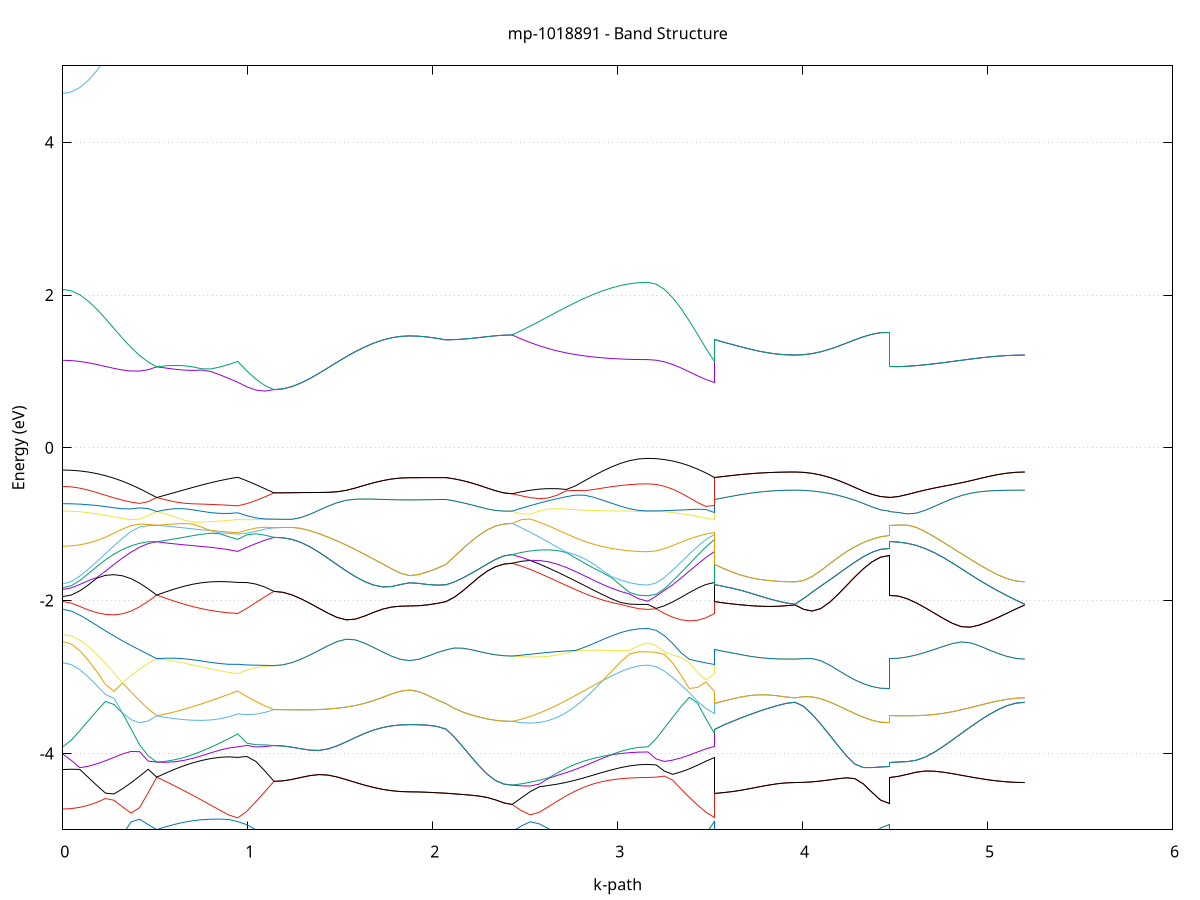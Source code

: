 set title 'mp-1018891 - Band Structure'
set xlabel 'k-path'
set ylabel 'Energy (eV)'
set grid y
set yrange [-5:5]
set terminal png size 800,600
set output 'mp-1018891_bands_gnuplot.png'
plot '-' using 1:2 with lines notitle, '-' using 1:2 with lines notitle, '-' using 1:2 with lines notitle, '-' using 1:2 with lines notitle, '-' using 1:2 with lines notitle, '-' using 1:2 with lines notitle, '-' using 1:2 with lines notitle, '-' using 1:2 with lines notitle, '-' using 1:2 with lines notitle, '-' using 1:2 with lines notitle, '-' using 1:2 with lines notitle, '-' using 1:2 with lines notitle, '-' using 1:2 with lines notitle, '-' using 1:2 with lines notitle, '-' using 1:2 with lines notitle, '-' using 1:2 with lines notitle, '-' using 1:2 with lines notitle, '-' using 1:2 with lines notitle, '-' using 1:2 with lines notitle, '-' using 1:2 with lines notitle, '-' using 1:2 with lines notitle, '-' using 1:2 with lines notitle, '-' using 1:2 with lines notitle, '-' using 1:2 with lines notitle, '-' using 1:2 with lines notitle, '-' using 1:2 with lines notitle, '-' using 1:2 with lines notitle, '-' using 1:2 with lines notitle, '-' using 1:2 with lines notitle, '-' using 1:2 with lines notitle, '-' using 1:2 with lines notitle, '-' using 1:2 with lines notitle, '-' using 1:2 with lines notitle, '-' using 1:2 with lines notitle, '-' using 1:2 with lines notitle, '-' using 1:2 with lines notitle, '-' using 1:2 with lines notitle, '-' using 1:2 with lines notitle, '-' using 1:2 with lines notitle, '-' using 1:2 with lines notitle, '-' using 1:2 with lines notitle, '-' using 1:2 with lines notitle, '-' using 1:2 with lines notitle, '-' using 1:2 with lines notitle, '-' using 1:2 with lines notitle, '-' using 1:2 with lines notitle, '-' using 1:2 with lines notitle, '-' using 1:2 with lines notitle, '-' using 1:2 with lines notitle, '-' using 1:2 with lines notitle, '-' using 1:2 with lines notitle, '-' using 1:2 with lines notitle, '-' using 1:2 with lines notitle, '-' using 1:2 with lines notitle, '-' using 1:2 with lines notitle, '-' using 1:2 with lines notitle, '-' using 1:2 with lines notitle, '-' using 1:2 with lines notitle, '-' using 1:2 with lines notitle, '-' using 1:2 with lines notitle, '-' using 1:2 with lines notitle, '-' using 1:2 with lines notitle, '-' using 1:2 with lines notitle, '-' using 1:2 with lines notitle
0.000000 -15.206129
0.046174 -15.202729
0.092347 -15.192629
0.138521 -15.175829
0.184694 -15.152629
0.230868 -15.123229
0.277041 -15.088229
0.323215 -15.048029
0.369388 -15.003329
0.415562 -14.954629
0.461735 -14.902829
0.507909 -14.848929
0.507909 -14.848929
0.556590 -14.857929
0.605271 -14.864929
0.653953 -14.870229
0.702634 -14.874329
0.751315 -14.878029
0.799997 -14.882329
0.848678 -14.888129
0.897360 -14.896529
0.946041 -14.908429
0.946041 -14.908429
0.994973 -14.878029
1.043905 -14.848629
1.092837 -14.820029
1.141768 -14.791829
1.141768 -14.791829
1.190702 -14.791429
1.239636 -14.790029
1.288570 -14.787729
1.337504 -14.784829
1.386438 -14.781229
1.435372 -14.777129
1.484306 -14.772729
1.533240 -14.768329
1.582174 -14.764029
1.631108 -14.759929
1.680042 -14.756429
1.728976 -14.753429
1.777910 -14.751229
1.826844 -14.749929
1.875778 -14.749429
1.875778 -14.749429
1.924710 -14.750129
1.973642 -14.752129
2.022574 -14.755329
2.071506 -14.759529
2.071506 -14.759529
2.116251 -14.765729
2.160996 -14.772629
2.205741 -14.779429
2.250485 -14.785829
2.295230 -14.791229
2.339975 -14.795229
2.384720 -14.797829
2.429465 -14.798629
2.429465 -14.798629
2.478399 -14.826529
2.527333 -14.854929
2.576267 -14.883429
2.625201 -14.911829
2.674135 -14.939429
2.723069 -14.966029
2.772003 -14.991129
2.820937 -15.014329
2.869871 -15.035329
2.918805 -15.053629
2.967739 -15.069129
3.016673 -15.081329
3.065607 -15.090329
3.114541 -15.095729
3.163475 -15.097529
3.163475 -15.097529
3.208220 -15.094329
3.252965 -15.084729
3.297710 -15.069029
3.342455 -15.047329
3.387200 -15.019929
3.431945 -14.987229
3.476690 -14.949929
3.521435 -14.908429
3.521435 -14.759529
3.570116 -14.758529
3.618797 -14.757929
3.667479 -14.757529
3.716160 -14.757429
3.764842 -14.757429
3.813523 -14.757429
3.862204 -14.757529
3.910886 -14.757629
3.959567 -14.757729
3.959567 -14.757729
4.005741 -14.758729
4.051914 -14.761929
4.098088 -14.766729
4.144261 -14.772729
4.190435 -14.779229
4.236608 -14.785729
4.282782 -14.791729
4.328955 -14.796829
4.375129 -14.800729
4.421302 -14.803129
4.467476 -14.803929
4.467476 -14.848929
4.516410 -14.848029
4.565344 -14.845329
4.614278 -14.840929
4.663212 -14.834929
4.712146 -14.827729
4.761080 -14.819329
4.810014 -14.810329
4.858948 -14.800829
4.907882 -14.791329
4.956816 -14.782329
5.005750 -14.774129
5.054684 -14.767329
5.103618 -14.762029
5.152551 -14.758829
5.201485 -14.757729
e
0.000000 -14.449729
0.046174 -14.449629
0.092347 -14.450729
0.138521 -14.473329
0.184694 -14.503729
0.230868 -14.541129
0.277041 -14.584529
0.323215 -14.632829
0.369388 -14.684529
0.415562 -14.738629
0.461735 -14.793829
0.507909 -14.848929
0.507909 -14.848929
0.556590 -14.837629
0.605271 -14.824029
0.653953 -14.808229
0.702634 -14.790129
0.751315 -14.770229
0.799997 -14.748629
0.848678 -14.725829
0.897360 -14.702029
0.946041 -14.677729
0.946041 -14.677729
0.994973 -14.706929
1.043905 -14.735629
1.092837 -14.763829
1.141768 -14.791829
1.141768 -14.791829
1.190702 -14.791429
1.239636 -14.790029
1.288570 -14.787729
1.337504 -14.784829
1.386438 -14.781229
1.435372 -14.777129
1.484306 -14.772729
1.533240 -14.768329
1.582174 -14.764029
1.631108 -14.759929
1.680042 -14.756429
1.728976 -14.753429
1.777910 -14.751229
1.826844 -14.749929
1.875778 -14.749429
1.875778 -14.749429
1.924710 -14.750129
1.973642 -14.752129
2.022574 -14.755329
2.071506 -14.759529
2.071506 -14.759529
2.116251 -14.765729
2.160996 -14.772629
2.205741 -14.779429
2.250485 -14.785829
2.295230 -14.791229
2.339975 -14.795229
2.384720 -14.797829
2.429465 -14.798629
2.429465 -14.798629
2.478399 -14.771729
2.527333 -14.745929
2.576267 -14.721629
2.625201 -14.699029
2.674135 -14.678329
2.723069 -14.659429
2.772003 -14.642729
2.820937 -14.627929
2.869871 -14.615329
2.918805 -14.604729
2.967739 -14.596129
3.016673 -14.589529
3.065607 -14.584829
3.114541 -14.582029
3.163475 -14.581129
3.163475 -14.581129
3.208220 -14.580429
3.252965 -14.578529
3.297710 -14.575429
3.342455 -14.571129
3.387200 -14.565729
3.431945 -14.582629
3.476690 -14.628529
3.521435 -14.677729
3.521435 -14.759529
3.570116 -14.758529
3.618797 -14.757929
3.667479 -14.757529
3.716160 -14.757429
3.764842 -14.757429
3.813523 -14.757429
3.862204 -14.757529
3.910886 -14.757629
3.959567 -14.757729
3.959567 -14.757729
4.005741 -14.758729
4.051914 -14.761929
4.098088 -14.766729
4.144261 -14.772729
4.190435 -14.779229
4.236608 -14.785729
4.282782 -14.791729
4.328955 -14.796829
4.375129 -14.800729
4.421302 -14.803129
4.467476 -14.803929
4.467476 -14.848929
4.516410 -14.848029
4.565344 -14.845329
4.614278 -14.840929
4.663212 -14.834929
4.712146 -14.827729
4.761080 -14.819329
4.810014 -14.810329
4.858948 -14.800829
4.907882 -14.791329
4.956816 -14.782329
5.005750 -14.774129
5.054684 -14.767329
5.103618 -14.762029
5.152551 -14.758829
5.201485 -14.757729
e
0.000000 -14.430729
0.046174 -14.436429
0.092347 -14.449329
0.138521 -14.448729
0.184694 -14.448029
0.230868 -14.447129
0.277041 -14.445929
0.323215 -14.444729
0.369388 -14.443229
0.415562 -14.441729
0.461735 -14.440029
0.507909 -14.438329
0.507909 -14.438329
0.556590 -14.448129
0.605271 -14.460029
0.653953 -14.473729
0.702634 -14.488429
0.751315 -14.503429
0.799997 -14.517629
0.848678 -14.529829
0.897360 -14.538929
0.946041 -14.543829
0.946041 -14.543829
0.994973 -14.536129
1.043905 -14.525629
1.092837 -14.512929
1.141768 -14.498929
1.141768 -14.498929
1.190702 -14.498529
1.239636 -14.497329
1.288570 -14.495229
1.337504 -14.492529
1.386438 -14.489129
1.435372 -14.485429
1.484306 -14.481329
1.533240 -14.477129
1.582174 -14.472929
1.631108 -14.469029
1.680042 -14.465629
1.728976 -14.462729
1.777910 -14.460529
1.826844 -14.459229
1.875778 -14.458729
1.875778 -14.458729
1.924710 -14.457929
1.973642 -14.455729
2.022574 -14.452129
2.071506 -14.447429
2.071506 -14.447429
2.116251 -14.440229
2.160996 -14.432329
2.205741 -14.424229
2.250485 -14.416829
2.295230 -14.410429
2.339975 -14.405629
2.384720 -14.402629
2.429465 -14.401629
2.429465 -14.401629
2.478399 -14.402329
2.527333 -14.403629
2.576267 -14.405429
2.625201 -14.407729
2.674135 -14.410429
2.723069 -14.413429
2.772003 -14.416529
2.820937 -14.419629
2.869871 -14.422729
2.918805 -14.425529
2.967739 -14.428029
3.016673 -14.430029
3.065607 -14.431529
3.114541 -14.432529
3.163475 -14.432829
3.163475 -14.432829
3.208220 -14.439029
3.252965 -14.453829
3.297710 -14.476029
3.342455 -14.505429
3.387200 -14.541229
3.431945 -14.559229
3.476690 -14.551929
3.521435 -14.543829
3.521435 -14.447429
3.570116 -14.449029
3.618797 -14.450229
3.667479 -14.451329
3.716160 -14.452129
3.764842 -14.452829
3.813523 -14.453329
3.862204 -14.453629
3.910886 -14.453829
3.959567 -14.453829
3.959567 -14.453829
4.005741 -14.452629
4.051914 -14.449129
4.098088 -14.443729
4.144261 -14.437129
4.190435 -14.429729
4.236608 -14.422329
4.282782 -14.415529
4.328955 -14.409729
4.375129 -14.405229
4.421302 -14.402529
4.467476 -14.401529
4.467476 -14.438329
4.516410 -14.438429
4.565344 -14.438729
4.614278 -14.439229
4.663212 -14.439929
4.712146 -14.440829
4.761080 -14.441929
4.810014 -14.443329
4.858948 -14.444829
4.907882 -14.446529
4.956816 -14.448329
5.005750 -14.450029
5.054684 -14.451529
5.103618 -14.452829
5.152551 -14.453629
5.201485 -14.453829
e
0.000000 -14.427629
0.046174 -14.426629
0.092347 -14.426529
0.138521 -14.426929
0.184694 -14.427829
0.230868 -14.428829
0.277041 -14.430129
0.323215 -14.431629
0.369388 -14.433229
0.415562 -14.434929
0.461735 -14.436629
0.507909 -14.438329
0.507909 -14.438329
0.556590 -14.431029
0.605271 -14.426029
0.653953 -14.423529
0.702634 -14.423229
0.751315 -14.425029
0.799997 -14.428529
0.848678 -14.433329
0.897360 -14.439229
0.946041 -14.445629
0.946041 -14.445629
0.994973 -14.457129
1.043905 -14.470329
1.092837 -14.484429
1.141768 -14.498929
1.141768 -14.498929
1.190702 -14.498529
1.239636 -14.497329
1.288570 -14.495229
1.337504 -14.492529
1.386438 -14.489129
1.435372 -14.485429
1.484306 -14.481329
1.533240 -14.477129
1.582174 -14.472929
1.631108 -14.469029
1.680042 -14.465629
1.728976 -14.462729
1.777910 -14.460529
1.826844 -14.459229
1.875778 -14.458729
1.875778 -14.458729
1.924710 -14.457929
1.973642 -14.455729
2.022574 -14.452129
2.071506 -14.447429
2.071506 -14.447429
2.116251 -14.440229
2.160996 -14.432329
2.205741 -14.424229
2.250485 -14.416829
2.295230 -14.410429
2.339975 -14.405629
2.384720 -14.402629
2.429465 -14.401629
2.429465 -14.401629
2.478399 -14.401529
2.527333 -14.402029
2.576267 -14.403029
2.625201 -14.404629
2.674135 -14.406629
2.723069 -14.408929
2.772003 -14.411529
2.820937 -14.414129
2.869871 -14.416729
2.918805 -14.419229
2.967739 -14.421429
3.016673 -14.423229
3.065607 -14.424529
3.114541 -14.425429
3.163475 -14.425629
3.163475 -14.425629
3.208220 -14.424229
3.252965 -14.423829
3.297710 -14.425129
3.342455 -14.427629
3.387200 -14.431029
3.431945 -14.435329
3.476690 -14.440229
3.521435 -14.445629
3.521435 -14.447429
3.570116 -14.449029
3.618797 -14.450229
3.667479 -14.451329
3.716160 -14.452129
3.764842 -14.452829
3.813523 -14.453329
3.862204 -14.453629
3.910886 -14.453829
3.959567 -14.453829
3.959567 -14.453829
4.005741 -14.452629
4.051914 -14.449129
4.098088 -14.443729
4.144261 -14.437129
4.190435 -14.429729
4.236608 -14.422329
4.282782 -14.415529
4.328955 -14.409729
4.375129 -14.405229
4.421302 -14.402529
4.467476 -14.401529
4.467476 -14.438329
4.516410 -14.438429
4.565344 -14.438729
4.614278 -14.439229
4.663212 -14.439929
4.712146 -14.440829
4.761080 -14.441929
4.810014 -14.443329
4.858948 -14.444829
4.907882 -14.446529
4.956816 -14.448329
5.005750 -14.450029
5.054684 -14.451529
5.103618 -14.452829
5.152551 -14.453629
5.201485 -14.453829
e
0.000000 -5.663629
0.046174 -5.650629
0.092347 -5.611629
0.138521 -5.547429
0.184694 -5.458929
0.230868 -5.347529
0.277041 -5.242829
0.323215 -5.204429
0.369388 -5.160529
0.415562 -5.111329
0.461735 -5.056729
0.507909 -4.996929
0.507909 -4.996929
0.556590 -5.033729
0.605271 -5.069829
0.653953 -5.103629
0.702634 -5.134129
0.751315 -5.161029
0.799997 -5.183929
0.848678 -5.203129
0.897360 -5.218829
0.946041 -5.231429
0.946041 -5.231429
0.994973 -5.208729
1.043905 -5.180929
1.092837 -5.146929
1.141768 -5.105729
1.141768 -5.105729
1.190702 -5.111429
1.239636 -5.127829
1.288570 -5.152829
1.337504 -5.183729
1.386438 -5.218229
1.435372 -5.254329
1.484306 -5.290429
1.533240 -5.325329
1.582174 -5.357829
1.631108 -5.387029
1.680042 -5.412229
1.728976 -5.432729
1.777910 -5.447829
1.826844 -5.457029
1.875778 -5.460129
1.875778 -5.460129
1.924710 -5.458729
1.973642 -5.454329
2.022574 -5.446729
2.071506 -5.435429
2.071506 -5.435429
2.116251 -5.401829
2.160996 -5.357929
2.205741 -5.304529
2.250485 -5.242729
2.295230 -5.175129
2.339975 -5.106629
2.384720 -5.048729
2.429465 -5.023829
2.429465 -5.023829
2.478399 -5.096029
2.527333 -5.165729
2.576267 -5.232029
2.625201 -5.294729
2.674135 -5.353229
2.723069 -5.407329
2.772003 -5.456729
2.820937 -5.501229
2.869871 -5.540429
2.918805 -5.574229
2.967739 -5.602229
3.016673 -5.624329
3.065607 -5.640129
3.114541 -5.649729
3.163475 -5.652929
3.163475 -5.652929
3.208220 -5.639929
3.252965 -5.601029
3.297710 -5.536929
3.342455 -5.448429
3.387200 -5.337129
3.431945 -5.281729
3.476690 -5.259129
3.521435 -5.231429
3.521435 -5.435429
3.570116 -5.452529
3.618797 -5.468829
3.667479 -5.483929
3.716160 -5.497629
3.764842 -5.509329
3.813523 -5.518929
3.862204 -5.526029
3.910886 -5.530329
3.959567 -5.531829
3.959567 -5.531829
4.005741 -5.525629
4.051914 -5.506929
4.098088 -5.475829
4.144261 -5.432829
4.190435 -5.378029
4.236608 -5.312029
4.282782 -5.235929
4.328955 -5.151229
4.375129 -5.061329
4.421302 -4.976729
4.467476 -4.933829
4.467476 -4.996929
4.516410 -5.007529
4.565344 -5.036829
4.614278 -5.079729
4.663212 -5.130629
4.712146 -5.185329
4.761080 -5.240729
4.810014 -5.294629
4.858948 -5.345329
4.907882 -5.391729
4.956816 -5.432729
5.005750 -5.467429
5.054684 -5.495129
5.103618 -5.515429
5.152551 -5.527729
5.201485 -5.531829
e
0.000000 -5.352229
0.046174 -5.349129
0.092347 -5.339829
0.138521 -5.324429
0.184694 -5.302929
0.230868 -5.275729
0.277041 -5.215029
0.323215 -5.063529
0.369388 -4.896129
0.415562 -4.862029
0.461735 -4.931829
0.507909 -4.996929
0.507909 -4.996929
0.556590 -4.961229
0.605271 -4.928829
0.653953 -4.901829
0.702634 -4.881529
0.751315 -4.868329
0.799997 -4.861629
0.848678 -4.860329
0.897360 -4.865129
0.946041 -4.893229
0.946041 -4.893229
0.994973 -4.933329
1.043905 -4.998929
1.092837 -5.056529
1.141768 -5.105729
1.141768 -5.105729
1.190702 -5.111429
1.239636 -5.127829
1.288570 -5.152829
1.337504 -5.183729
1.386438 -5.218229
1.435372 -5.254329
1.484306 -5.290429
1.533240 -5.325329
1.582174 -5.357829
1.631108 -5.387029
1.680042 -5.412229
1.728976 -5.432729
1.777910 -5.447829
1.826844 -5.457029
1.875778 -5.460129
1.875778 -5.460129
1.924710 -5.458729
1.973642 -5.454329
2.022574 -5.446729
2.071506 -5.435429
2.071506 -5.435429
2.116251 -5.401829
2.160996 -5.357929
2.205741 -5.304529
2.250485 -5.242729
2.295230 -5.175129
2.339975 -5.106629
2.384720 -5.048729
2.429465 -5.023829
2.429465 -5.023829
2.478399 -4.951529
2.527333 -4.894529
2.576267 -4.922629
2.625201 -4.984429
2.674135 -5.044929
2.723069 -5.100429
2.772003 -5.150329
2.820937 -5.194229
2.869871 -5.232129
2.918805 -5.264029
2.967739 -5.290029
3.016673 -5.310129
3.065607 -5.324429
3.114541 -5.333029
3.163475 -5.335829
3.163475 -5.335829
3.208220 -5.334529
3.252965 -5.330429
3.297710 -5.323529
3.342455 -5.313329
3.387200 -5.299529
3.431945 -5.204529
3.476690 -5.053029
3.521435 -4.893229
3.521435 -5.435429
3.570116 -5.452529
3.618797 -5.468829
3.667479 -5.483929
3.716160 -5.497629
3.764842 -5.509329
3.813523 -5.518929
3.862204 -5.526029
3.910886 -5.530329
3.959567 -5.531829
3.959567 -5.531829
4.005741 -5.525629
4.051914 -5.506929
4.098088 -5.475829
4.144261 -5.432829
4.190435 -5.378029
4.236608 -5.312029
4.282782 -5.235929
4.328955 -5.151229
4.375129 -5.061329
4.421302 -4.976729
4.467476 -4.933829
4.467476 -4.996929
4.516410 -5.007529
4.565344 -5.036829
4.614278 -5.079729
4.663212 -5.130629
4.712146 -5.185329
4.761080 -5.240729
4.810014 -5.294629
4.858948 -5.345329
4.907882 -5.391729
4.956816 -5.432729
5.005750 -5.467429
5.054684 -5.495129
5.103618 -5.515429
5.152551 -5.527729
5.201485 -5.531829
e
0.000000 -4.728229
0.046174 -4.722729
0.092347 -4.706129
0.138521 -4.678529
0.184694 -4.640129
0.230868 -4.590929
0.277041 -4.613729
0.323215 -4.701229
0.369388 -4.781929
0.415562 -4.709029
0.461735 -4.514929
0.507909 -4.311429
0.507909 -4.311429
0.556590 -4.367629
0.605271 -4.425829
0.653953 -4.486029
0.702634 -4.548229
0.751315 -4.612229
0.799997 -4.677429
0.848678 -4.742929
0.897360 -4.805429
0.946041 -4.845029
0.946041 -4.845029
0.994973 -4.758729
1.043905 -4.632829
1.092837 -4.501329
1.141768 -4.366129
1.141768 -4.366129
1.190702 -4.359429
1.239636 -4.340729
1.288570 -4.314929
1.337504 -4.290229
1.386438 -4.277529
1.435372 -4.284729
1.484306 -4.309529
1.533240 -4.343729
1.582174 -4.380429
1.631108 -4.415229
1.680042 -4.445729
1.728976 -4.470529
1.777910 -4.488629
1.826844 -4.499629
1.875778 -4.503329
1.875778 -4.503329
1.924710 -4.504929
1.973642 -4.509329
2.022574 -4.515329
2.071506 -4.521229
2.071506 -4.521229
2.116251 -4.529629
2.160996 -4.537729
2.205741 -4.546729
2.250485 -4.558629
2.295230 -4.577529
2.339975 -4.608829
2.384720 -4.648229
2.429465 -4.668529
2.429465 -4.668529
2.478399 -4.747229
2.527333 -4.804729
2.576267 -4.771329
2.625201 -4.699229
2.674135 -4.625029
2.723069 -4.554729
2.772003 -4.491929
2.820937 -4.439429
2.869871 -4.398429
2.918805 -4.368029
2.967739 -4.346529
3.016673 -4.331829
3.065607 -4.322429
3.114541 -4.317229
3.163475 -4.315629
3.163475 -4.315629
3.208220 -4.310929
3.252965 -4.297029
3.297710 -4.350429
3.342455 -4.465529
3.387200 -4.574229
3.431945 -4.675529
3.476690 -4.768629
3.521435 -4.845029
3.521435 -4.521229
3.570116 -4.513829
3.618797 -4.500529
3.667479 -4.482329
3.716160 -4.460729
3.764842 -4.437829
3.813523 -4.416029
3.862204 -4.397929
3.910886 -4.385929
3.959567 -4.381729
3.959567 -4.381729
4.005741 -4.379429
4.051914 -4.372529
4.098088 -4.361529
4.144261 -4.347329
4.190435 -4.331729
4.236608 -4.320029
4.282782 -4.330429
4.328955 -4.400529
4.375129 -4.508929
4.421302 -4.610929
4.467476 -4.660129
4.467476 -4.311429
4.516410 -4.301129
4.565344 -4.274929
4.614278 -4.246129
4.663212 -4.231129
4.712146 -4.233429
4.761080 -4.246529
4.810014 -4.265229
4.858948 -4.286529
4.907882 -4.308129
4.956816 -4.328529
5.005750 -4.346729
5.054684 -4.361629
5.103618 -4.372629
5.152551 -4.379429
5.201485 -4.381729
e
0.000000 -4.211829
0.046174 -4.207329
0.092347 -4.210529
0.138521 -4.316029
0.184694 -4.420829
0.230868 -4.520129
0.277041 -4.531529
0.323215 -4.462329
0.369388 -4.384129
0.415562 -4.298429
0.461735 -4.207929
0.507909 -4.311429
0.507909 -4.311429
0.556590 -4.257729
0.605271 -4.207529
0.653953 -4.162429
0.702634 -4.123929
0.751315 -4.092429
0.799997 -4.067829
0.848678 -4.051329
0.897360 -4.045329
0.946041 -4.052529
0.946041 -4.052529
0.994973 -4.040229
1.043905 -4.105429
1.092837 -4.230429
1.141768 -4.366129
1.141768 -4.366129
1.190702 -4.359429
1.239636 -4.340729
1.288570 -4.314929
1.337504 -4.290229
1.386438 -4.277529
1.435372 -4.284729
1.484306 -4.309529
1.533240 -4.343729
1.582174 -4.380429
1.631108 -4.415229
1.680042 -4.445729
1.728976 -4.470529
1.777910 -4.488629
1.826844 -4.499629
1.875778 -4.503329
1.875778 -4.503329
1.924710 -4.504929
1.973642 -4.509329
2.022574 -4.515329
2.071506 -4.521229
2.071506 -4.521229
2.116251 -4.529629
2.160996 -4.537729
2.205741 -4.546729
2.250485 -4.558629
2.295230 -4.577529
2.339975 -4.608829
2.384720 -4.648229
2.429465 -4.668529
2.429465 -4.668529
2.478399 -4.584729
2.527333 -4.500629
2.576267 -4.437329
2.625201 -4.420229
2.674135 -4.402329
2.723069 -4.378829
2.772003 -4.350329
2.820937 -4.317929
2.869871 -4.283229
2.918805 -4.248229
2.967739 -4.215129
3.016673 -4.186129
3.065607 -4.163529
3.114541 -4.149129
3.163475 -4.144129
3.163475 -4.144129
3.208220 -4.151129
3.252965 -4.232629
3.297710 -4.274029
3.342455 -4.242329
3.387200 -4.202429
3.431945 -4.155329
3.476690 -4.103129
3.521435 -4.052529
3.521435 -4.521229
3.570116 -4.513829
3.618797 -4.500529
3.667479 -4.482329
3.716160 -4.460729
3.764842 -4.437829
3.813523 -4.416029
3.862204 -4.397929
3.910886 -4.385929
3.959567 -4.381729
3.959567 -4.381729
4.005741 -4.379429
4.051914 -4.372529
4.098088 -4.361529
4.144261 -4.347329
4.190435 -4.331729
4.236608 -4.320029
4.282782 -4.330429
4.328955 -4.400529
4.375129 -4.508929
4.421302 -4.610929
4.467476 -4.660129
4.467476 -4.311429
4.516410 -4.301129
4.565344 -4.274929
4.614278 -4.246129
4.663212 -4.231129
4.712146 -4.233429
4.761080 -4.246529
4.810014 -4.265229
4.858948 -4.286529
4.907882 -4.308129
4.956816 -4.328529
5.005750 -4.346729
5.054684 -4.361629
5.103618 -4.372629
5.152551 -4.379429
5.201485 -4.381729
e
0.000000 -4.008529
0.046174 -4.091629
0.092347 -4.186829
0.138521 -4.167929
0.184694 -4.136229
0.230868 -4.096729
0.277041 -4.052029
0.323215 -4.007129
0.369388 -3.974429
0.415562 -3.978029
0.461735 -4.100529
0.507909 -4.114329
0.507909 -4.114329
0.556590 -4.116729
0.605271 -4.109429
0.653953 -4.092129
0.702634 -4.065229
0.751315 -4.030929
0.799997 -3.993229
0.848678 -3.957629
0.897360 -3.930029
0.946041 -3.913929
0.946041 -3.913929
0.994973 -3.895329
1.043905 -3.916429
1.092837 -3.910829
1.141768 -3.897629
1.141768 -3.897629
1.190702 -3.903329
1.239636 -3.918929
1.288570 -3.939829
1.337504 -3.957629
1.386438 -3.960829
1.435372 -3.941029
1.484306 -3.900429
1.533240 -3.847929
1.582174 -3.792029
1.631108 -3.739329
1.680042 -3.695029
1.728976 -3.661729
1.777910 -3.639729
1.826844 -3.627429
1.875778 -3.623529
1.875778 -3.623529
1.924710 -3.624829
1.973642 -3.630829
2.022574 -3.647229
2.071506 -3.681529
2.071506 -3.681529
2.116251 -3.784729
2.160996 -3.908229
2.205741 -4.038029
2.250485 -4.163329
2.295230 -4.273429
2.339975 -4.355629
2.384720 -4.401429
2.429465 -4.415129
2.429465 -4.415129
2.478399 -4.425129
2.527333 -4.427029
2.576267 -4.402229
2.625201 -4.328329
2.674135 -4.288029
2.723069 -4.250929
2.772003 -4.209429
2.820937 -4.163429
2.869871 -4.113729
2.918805 -4.063029
2.967739 -4.017729
3.016673 -4.001829
3.065607 -3.990429
3.114541 -3.983629
3.163475 -3.981329
3.163475 -3.981329
3.208220 -4.073229
3.252965 -4.105329
3.297710 -4.088029
3.342455 -4.059129
3.387200 -4.022629
3.431945 -3.981729
3.476690 -3.941729
3.521435 -3.913929
3.521435 -3.681529
3.570116 -3.631729
3.618797 -3.582729
3.667479 -3.535529
3.716160 -3.490729
3.764842 -3.448729
3.813523 -3.409929
3.862204 -3.374829
3.910886 -3.345229
3.959567 -3.330729
3.959567 -3.330729
4.005741 -3.384929
4.051914 -3.489829
4.098088 -3.616729
4.144261 -3.754529
4.190435 -3.895329
4.236608 -4.030729
4.282782 -4.140329
4.328955 -4.185629
4.375129 -4.185929
4.421302 -4.178129
4.467476 -4.174529
4.467476 -4.114329
4.516410 -4.113229
4.565344 -4.107629
4.614278 -4.089529
4.663212 -4.048329
4.712146 -3.984629
4.761080 -3.907629
4.810014 -3.824029
4.858948 -3.738229
4.907882 -3.653029
4.956816 -3.571229
5.005750 -3.495629
5.054684 -3.429429
5.103618 -3.376829
5.152551 -3.342629
5.201485 -3.330729
e
0.000000 -3.914129
0.046174 -3.826529
0.092347 -3.701329
0.138521 -3.571729
0.184694 -3.442229
0.230868 -3.319629
0.277041 -3.360129
0.323215 -3.475229
0.369388 -3.679629
0.415562 -3.889529
0.461735 -4.031429
0.507909 -4.114329
0.507909 -4.114329
0.556590 -4.103129
0.605271 -4.083229
0.653953 -4.054429
0.702634 -4.016629
0.751315 -3.971229
0.799997 -3.920529
0.848678 -3.865629
0.897360 -3.806929
0.946041 -3.744329
0.946041 -3.744329
0.994973 -3.866229
1.043905 -3.886729
1.092837 -3.888229
1.141768 -3.897629
1.141768 -3.897629
1.190702 -3.903329
1.239636 -3.918929
1.288570 -3.939829
1.337504 -3.957629
1.386438 -3.960829
1.435372 -3.941029
1.484306 -3.900429
1.533240 -3.847929
1.582174 -3.792029
1.631108 -3.739329
1.680042 -3.695029
1.728976 -3.661729
1.777910 -3.639729
1.826844 -3.627429
1.875778 -3.623529
1.875778 -3.623529
1.924710 -3.624829
1.973642 -3.630829
2.022574 -3.647229
2.071506 -3.681529
2.071506 -3.681529
2.116251 -3.784729
2.160996 -3.908229
2.205741 -4.038029
2.250485 -4.163329
2.295230 -4.273429
2.339975 -4.355629
2.384720 -4.401429
2.429465 -4.415129
2.429465 -4.415129
2.478399 -4.398929
2.527333 -4.377429
2.576267 -4.351329
2.625201 -4.321429
2.674135 -4.256029
2.723069 -4.193029
2.772003 -4.140829
2.820937 -4.098729
2.869871 -4.065229
2.918805 -4.038629
2.967739 -4.015029
3.016673 -3.973429
3.065607 -3.941229
3.114541 -3.920929
3.163475 -3.913929
3.163475 -3.913929
3.208220 -3.806529
3.252965 -3.667829
3.297710 -3.527429
3.342455 -3.390229
3.387200 -3.266129
3.431945 -3.341529
3.476690 -3.542929
3.521435 -3.744329
3.521435 -3.681529
3.570116 -3.631729
3.618797 -3.582729
3.667479 -3.535529
3.716160 -3.490729
3.764842 -3.448729
3.813523 -3.409929
3.862204 -3.374829
3.910886 -3.345229
3.959567 -3.330729
3.959567 -3.330729
4.005741 -3.384929
4.051914 -3.489829
4.098088 -3.616729
4.144261 -3.754529
4.190435 -3.895329
4.236608 -4.030729
4.282782 -4.140329
4.328955 -4.185629
4.375129 -4.185929
4.421302 -4.178129
4.467476 -4.174529
4.467476 -4.114329
4.516410 -4.113229
4.565344 -4.107629
4.614278 -4.089529
4.663212 -4.048329
4.712146 -3.984629
4.761080 -3.907629
4.810014 -3.824029
4.858948 -3.738229
4.907882 -3.653029
4.956816 -3.571229
5.005750 -3.495629
5.054684 -3.429429
5.103618 -3.376829
5.152551 -3.342629
5.201485 -3.330729
e
0.000000 -2.812829
0.046174 -2.837729
0.092347 -2.905429
0.138521 -3.001829
0.184694 -3.114229
0.230868 -3.229529
0.277041 -3.280229
0.323215 -3.470329
0.369388 -3.558829
0.415562 -3.598929
0.461735 -3.575729
0.507909 -3.508329
0.507909 -3.508329
0.556590 -3.529029
0.605271 -3.545829
0.653953 -3.558229
0.702634 -3.565929
0.751315 -3.567829
0.799997 -3.562329
0.848678 -3.547329
0.897360 -3.520629
0.946041 -3.482429
0.946041 -3.482429
0.994973 -3.492229
1.043905 -3.485929
1.092837 -3.463429
1.141768 -3.426829
1.141768 -3.426829
1.190702 -3.427729
1.239636 -3.429729
1.288570 -3.431029
1.337504 -3.430129
1.386438 -3.426229
1.435372 -3.419029
1.484306 -3.408329
1.533240 -3.393329
1.582174 -3.372929
1.631108 -3.345429
1.680042 -3.309729
1.728976 -3.266929
1.777910 -3.222129
1.826844 -3.185429
1.875778 -3.170629
1.875778 -3.170629
1.924710 -3.191429
1.973642 -3.241229
2.022574 -3.298929
2.071506 -3.348629
2.071506 -3.348629
2.116251 -3.410029
2.160996 -3.456729
2.205741 -3.494129
2.250485 -3.524529
2.295230 -3.548729
2.339975 -3.566429
2.384720 -3.577329
2.429465 -3.580929
2.429465 -3.580929
2.478399 -3.598429
2.527333 -3.604029
2.576267 -3.595629
2.625201 -3.570929
2.674135 -3.527629
2.723069 -3.464329
2.772003 -3.381829
2.820937 -3.282429
2.869871 -3.169929
2.918805 -3.048729
2.967739 -2.985029
3.016673 -2.929829
3.065607 -2.884729
3.114541 -2.854529
3.163475 -2.843829
3.163475 -2.843829
3.208220 -2.865029
3.252965 -2.923229
3.297710 -3.006929
3.342455 -3.104929
3.387200 -3.203129
3.431945 -3.317829
3.476690 -3.411029
3.521435 -3.482429
3.521435 -3.348629
3.570116 -3.317329
3.618797 -3.287429
3.667479 -3.261529
3.716160 -3.242529
3.764842 -3.233029
3.813523 -3.234429
3.862204 -3.245529
3.910886 -3.262129
3.959567 -3.272629
3.959567 -3.272629
4.005741 -3.258029
4.051914 -3.260229
4.098088 -3.285129
4.144261 -3.325129
4.190435 -3.373729
4.236608 -3.426329
4.282782 -3.478729
4.328955 -3.526829
4.375129 -3.566229
4.421302 -3.592329
4.467476 -3.601629
4.467476 -3.508329
4.516410 -3.508429
4.565344 -3.508229
4.614278 -3.506229
4.663212 -3.500929
4.712146 -3.490829
4.761080 -3.475329
4.810014 -3.454529
4.858948 -3.429229
4.907882 -3.400629
4.956816 -3.370529
5.005750 -3.341029
5.054684 -3.314329
5.103618 -3.292529
5.152551 -3.277929
5.201485 -3.272629
e
0.000000 -2.534429
0.046174 -2.568329
0.092347 -2.657629
0.138521 -2.782529
0.184694 -2.931129
0.230868 -3.098029
0.277041 -3.187829
0.323215 -3.078029
0.369388 -3.196229
0.415562 -3.311529
0.461735 -3.417029
0.507909 -3.508329
0.507909 -3.508329
0.556590 -3.483729
0.605271 -3.455529
0.653953 -3.423829
0.702634 -3.388929
0.751315 -3.351129
0.799997 -3.311029
0.848678 -3.269329
0.897360 -3.226529
0.946041 -3.183629
0.946041 -3.183629
0.994973 -3.255629
1.043905 -3.321029
1.092837 -3.378529
1.141768 -3.426829
1.141768 -3.426829
1.190702 -3.427729
1.239636 -3.429729
1.288570 -3.431029
1.337504 -3.430129
1.386438 -3.426229
1.435372 -3.419029
1.484306 -3.408329
1.533240 -3.393329
1.582174 -3.372929
1.631108 -3.345429
1.680042 -3.309729
1.728976 -3.266929
1.777910 -3.222129
1.826844 -3.185429
1.875778 -3.170629
1.875778 -3.170629
1.924710 -3.191429
1.973642 -3.241229
2.022574 -3.298929
2.071506 -3.348629
2.071506 -3.348629
2.116251 -3.410029
2.160996 -3.456729
2.205741 -3.494129
2.250485 -3.524529
2.295230 -3.548729
2.339975 -3.566429
2.384720 -3.577329
2.429465 -3.580929
2.429465 -3.580929
2.478399 -3.553229
2.527333 -3.516829
2.576267 -3.472729
2.625201 -3.422129
2.674135 -3.366129
2.723069 -3.305829
2.772003 -3.242329
2.820937 -3.176929
2.869871 -3.111029
2.918805 -3.046429
2.967739 -2.923629
3.016673 -2.800929
3.065607 -2.696929
3.114541 -2.671329
3.163475 -2.670429
3.163475 -2.670429
3.208220 -2.677429
3.252965 -2.704329
3.297710 -2.817529
3.342455 -2.973229
3.387200 -3.149729
3.431945 -3.137029
3.476690 -3.065929
3.521435 -3.183629
3.521435 -3.348629
3.570116 -3.317329
3.618797 -3.287429
3.667479 -3.261529
3.716160 -3.242529
3.764842 -3.233029
3.813523 -3.234429
3.862204 -3.245529
3.910886 -3.262129
3.959567 -3.272629
3.959567 -3.272629
4.005741 -3.258029
4.051914 -3.260229
4.098088 -3.285129
4.144261 -3.325129
4.190435 -3.373729
4.236608 -3.426329
4.282782 -3.478729
4.328955 -3.526829
4.375129 -3.566229
4.421302 -3.592329
4.467476 -3.601629
4.467476 -3.508329
4.516410 -3.508429
4.565344 -3.508229
4.614278 -3.506229
4.663212 -3.500929
4.712146 -3.490829
4.761080 -3.475329
4.810014 -3.454529
4.858948 -3.429229
4.907882 -3.400629
4.956816 -3.370529
5.005750 -3.341029
5.054684 -3.314329
5.103618 -3.292529
5.152551 -3.277929
5.201485 -3.272629
e
0.000000 -2.446029
0.046174 -2.464229
0.092347 -2.517329
0.138521 -2.600329
0.184694 -2.705229
0.230868 -2.823929
0.277041 -2.948929
0.323215 -3.074429
0.369388 -2.979629
0.415562 -2.895229
0.461735 -2.823329
0.507909 -2.760529
0.507909 -2.760529
0.556590 -2.774029
0.605271 -2.793229
0.653953 -2.816729
0.702634 -2.842729
0.751315 -2.869329
0.799997 -2.894929
0.848678 -2.918429
0.897360 -2.938929
0.946041 -2.956229
0.946041 -2.956229
0.994973 -2.908829
1.043905 -2.878129
1.092837 -2.860229
1.141768 -2.851029
1.141768 -2.851029
1.190702 -2.840629
1.239636 -2.810929
1.288570 -2.766129
1.337504 -2.710829
1.386438 -2.649929
1.435372 -2.588829
1.484306 -2.535329
1.533240 -2.504829
1.582174 -2.514429
1.631108 -2.556529
1.680042 -2.612529
1.728976 -2.671829
1.777910 -2.727229
1.826844 -2.769229
1.875778 -2.785629
1.875778 -2.785629
1.924710 -2.768029
1.973642 -2.727129
2.022574 -2.682129
2.071506 -2.646229
2.071506 -2.646229
2.116251 -2.620929
2.160996 -2.622829
2.205741 -2.641229
2.250485 -2.665929
2.295230 -2.689929
2.339975 -2.709329
2.384720 -2.721729
2.429465 -2.725929
2.429465 -2.725929
2.478399 -2.734529
2.527333 -2.738929
2.576267 -2.737629
2.625201 -2.729229
2.674135 -2.712629
2.723069 -2.687229
2.772003 -2.653529
2.820937 -2.650429
2.869871 -2.649729
2.918805 -2.651029
2.967739 -2.653429
3.016673 -2.655629
3.065607 -2.648929
3.114541 -2.588329
3.163475 -2.554429
3.163475 -2.554429
3.208220 -2.588529
3.252965 -2.671229
3.297710 -2.713029
3.342455 -2.741729
3.387200 -2.812029
3.431945 -2.940829
3.476690 -3.037229
3.521435 -2.956229
3.521435 -2.646229
3.570116 -2.663229
3.618797 -2.684629
3.667479 -2.707429
3.716160 -2.728629
3.764842 -2.745429
3.813523 -2.756529
3.862204 -2.762529
3.910886 -2.764929
3.959567 -2.765529
3.959567 -2.765529
4.005741 -2.760029
4.051914 -2.759429
4.098088 -2.786729
4.144261 -2.841629
4.190435 -2.909329
4.236608 -2.977429
4.282782 -3.038429
4.328955 -3.088329
4.375129 -3.124929
4.421302 -3.147229
4.467476 -3.154629
4.467476 -2.760529
4.516410 -2.754729
4.565344 -2.737929
4.614278 -2.711629
4.663212 -2.677929
4.712146 -2.639429
4.761080 -2.599229
4.810014 -2.562629
4.858948 -2.541329
4.907882 -2.553129
4.956816 -2.593329
5.005750 -2.642529
5.054684 -2.689729
5.103618 -2.729229
5.152551 -2.756029
5.201485 -2.765529
e
0.000000 -2.114029
0.046174 -2.136929
0.092347 -2.190629
0.138521 -2.256629
0.184694 -2.326229
0.230868 -2.395729
0.277041 -2.463029
0.323215 -2.527229
0.369388 -2.587929
0.415562 -2.645929
0.461735 -2.702629
0.507909 -2.760529
0.507909 -2.760529
0.556590 -2.753829
0.605271 -2.754229
0.653953 -2.761429
0.702634 -2.774229
0.751315 -2.790829
0.799997 -2.808529
0.848678 -2.824029
0.897360 -2.833629
0.946041 -2.833729
0.946041 -2.833729
0.994973 -2.841929
1.043905 -2.845229
1.092837 -2.847129
1.141768 -2.851029
1.141768 -2.851029
1.190702 -2.840629
1.239636 -2.810929
1.288570 -2.766129
1.337504 -2.710829
1.386438 -2.649929
1.435372 -2.588829
1.484306 -2.535329
1.533240 -2.504829
1.582174 -2.514429
1.631108 -2.556529
1.680042 -2.612529
1.728976 -2.671829
1.777910 -2.727229
1.826844 -2.769229
1.875778 -2.785629
1.875778 -2.785629
1.924710 -2.768029
1.973642 -2.727129
2.022574 -2.682129
2.071506 -2.646229
2.071506 -2.646229
2.116251 -2.620929
2.160996 -2.622829
2.205741 -2.641229
2.250485 -2.665929
2.295230 -2.689929
2.339975 -2.709329
2.384720 -2.721729
2.429465 -2.725929
2.429465 -2.725929
2.478399 -2.714729
2.527333 -2.702029
2.576267 -2.689329
2.625201 -2.677429
2.674135 -2.667229
2.723069 -2.659129
2.772003 -2.652929
2.820937 -2.610629
2.869871 -2.562229
2.918805 -2.510829
2.967739 -2.461129
3.016673 -2.418329
3.065607 -2.387329
3.114541 -2.370129
3.163475 -2.364829
3.163475 -2.364829
3.208220 -2.389729
3.252965 -2.459329
3.297710 -2.561229
3.342455 -2.681829
3.387200 -2.767629
3.431945 -2.793129
3.476690 -2.815129
3.521435 -2.833729
3.521435 -2.646229
3.570116 -2.663229
3.618797 -2.684629
3.667479 -2.707429
3.716160 -2.728629
3.764842 -2.745429
3.813523 -2.756529
3.862204 -2.762529
3.910886 -2.764929
3.959567 -2.765529
3.959567 -2.765529
4.005741 -2.760029
4.051914 -2.759429
4.098088 -2.786729
4.144261 -2.841629
4.190435 -2.909329
4.236608 -2.977429
4.282782 -3.038429
4.328955 -3.088329
4.375129 -3.124929
4.421302 -3.147229
4.467476 -3.154629
4.467476 -2.760529
4.516410 -2.754729
4.565344 -2.737929
4.614278 -2.711629
4.663212 -2.677929
4.712146 -2.639429
4.761080 -2.599229
4.810014 -2.562629
4.858948 -2.541329
4.907882 -2.553129
4.956816 -2.593329
5.005750 -2.642529
5.054684 -2.689729
5.103618 -2.729229
5.152551 -2.756029
5.201485 -2.765529
e
0.000000 -2.011129
0.046174 -2.032429
0.092347 -2.077029
0.138521 -2.122229
0.184694 -2.158529
0.230868 -2.181129
0.277041 -2.186729
0.323215 -2.172529
0.369388 -2.136929
0.415562 -2.080829
0.461735 -2.008629
0.507909 -1.927429
0.507909 -1.927429
0.556590 -1.969029
0.605271 -2.008929
0.653953 -2.045729
0.702634 -2.078229
0.751315 -2.106129
0.799997 -2.129029
0.848678 -2.146829
0.897360 -2.159929
0.946041 -2.168729
0.946041 -2.168729
0.994973 -2.101629
1.043905 -2.025829
1.092837 -1.949129
1.141768 -1.879229
1.141768 -1.879229
1.190702 -1.891529
1.239636 -1.925829
1.288570 -1.976629
1.337504 -2.037529
1.386438 -2.102629
1.435372 -2.166529
1.484306 -2.221129
1.533240 -2.251729
1.582174 -2.242429
1.631108 -2.202829
1.680042 -2.154329
1.728976 -2.111729
1.777910 -2.084429
1.826844 -2.072829
1.875778 -2.070129
1.875778 -2.070129
1.924710 -2.066429
1.973642 -2.055529
2.022574 -2.037729
2.071506 -2.013129
2.071506 -2.013129
2.116251 -1.956729
2.160996 -1.876829
2.205741 -1.784429
2.250485 -1.692529
2.295230 -1.613529
2.339975 -1.556229
2.384720 -1.522329
2.429465 -1.511129
2.429465 -1.511129
2.478399 -1.547329
2.527333 -1.591429
2.576267 -1.641029
2.625201 -1.693929
2.674135 -1.748329
2.723069 -1.802829
2.772003 -1.855929
2.820937 -1.906229
2.869871 -1.952129
2.918805 -1.992129
2.967739 -2.024329
3.016673 -2.050129
3.065607 -2.080329
3.114541 -2.105829
3.163475 -2.115129
3.163475 -2.115129
3.208220 -2.107029
3.252965 -2.168729
3.297710 -2.217629
3.342455 -2.250829
3.387200 -2.265329
3.431945 -2.257829
3.476690 -2.225529
3.521435 -2.168729
3.521435 -2.013129
3.570116 -2.029229
3.618797 -2.043229
3.667479 -2.055529
3.716160 -2.065729
3.764842 -2.073029
3.813523 -2.076429
3.862204 -2.074629
3.910886 -2.066929
3.959567 -2.056429
3.959567 -2.056429
4.005741 -2.114429
4.051914 -2.136529
4.098088 -2.104129
4.144261 -2.025929
4.190435 -1.921229
4.236608 -1.805729
4.282782 -1.689929
4.328955 -1.582529
4.375129 -1.492929
4.421302 -1.431829
4.467476 -1.409929
4.467476 -1.927429
4.516410 -1.940129
4.565344 -1.975929
4.614278 -2.029329
4.663212 -2.093929
4.712146 -2.163829
4.761080 -2.233929
4.810014 -2.297329
4.858948 -2.341229
4.907882 -2.347229
4.956816 -2.318729
5.005750 -2.274129
5.054684 -2.222629
5.103618 -2.167529
5.152551 -2.110329
5.201485 -2.056429
e
0.000000 -1.946629
0.046174 -1.926929
0.092347 -1.871529
0.138521 -1.793929
0.184694 -1.705729
0.230868 -1.668729
0.277041 -1.660829
0.323215 -1.675529
0.369388 -1.713329
0.415562 -1.771829
0.461735 -1.845729
0.507909 -1.927429
0.507909 -1.927429
0.556590 -1.886129
0.605271 -1.847329
0.653953 -1.813229
0.702634 -1.785729
0.751315 -1.766029
0.799997 -1.754529
0.848678 -1.750829
0.897360 -1.753929
0.946041 -1.762029
0.946041 -1.762029
0.994973 -1.763529
1.043905 -1.783329
1.092837 -1.822529
1.141768 -1.879229
1.141768 -1.879229
1.190702 -1.891529
1.239636 -1.925829
1.288570 -1.976629
1.337504 -2.037529
1.386438 -2.102629
1.435372 -2.166529
1.484306 -2.221129
1.533240 -2.251729
1.582174 -2.242429
1.631108 -2.202829
1.680042 -2.154329
1.728976 -2.111729
1.777910 -2.084429
1.826844 -2.072829
1.875778 -2.070129
1.875778 -2.070129
1.924710 -2.066429
1.973642 -2.055529
2.022574 -2.037729
2.071506 -2.013129
2.071506 -2.013129
2.116251 -1.956729
2.160996 -1.876829
2.205741 -1.784429
2.250485 -1.692529
2.295230 -1.613529
2.339975 -1.556229
2.384720 -1.522329
2.429465 -1.511129
2.429465 -1.511129
2.478399 -1.485529
2.527333 -1.474429
2.576267 -1.521129
2.625201 -1.572329
2.674135 -1.626929
2.723069 -1.684029
2.772003 -1.742929
2.820937 -1.802829
2.869871 -1.862929
2.918805 -1.922129
2.967739 -1.978129
3.016673 -2.024629
3.065607 -2.046229
3.114541 -2.050029
3.163475 -2.049929
3.163475 -2.049929
3.208220 -2.102329
3.252965 -2.067429
3.297710 -2.017229
3.342455 -1.958029
3.387200 -1.895729
3.431945 -1.837029
3.476690 -1.789629
3.521435 -1.762029
3.521435 -2.013129
3.570116 -2.029229
3.618797 -2.043229
3.667479 -2.055529
3.716160 -2.065729
3.764842 -2.073029
3.813523 -2.076429
3.862204 -2.074629
3.910886 -2.066929
3.959567 -2.056429
3.959567 -2.056429
4.005741 -2.114429
4.051914 -2.136529
4.098088 -2.104129
4.144261 -2.025929
4.190435 -1.921229
4.236608 -1.805729
4.282782 -1.689929
4.328955 -1.582529
4.375129 -1.492929
4.421302 -1.431829
4.467476 -1.409929
4.467476 -1.927429
4.516410 -1.940129
4.565344 -1.975929
4.614278 -2.029329
4.663212 -2.093929
4.712146 -2.163829
4.761080 -2.233929
4.810014 -2.297329
4.858948 -2.341229
4.907882 -2.347229
4.956816 -2.318729
5.005750 -2.274129
5.054684 -2.222629
5.103618 -2.167529
5.152551 -2.110329
5.201485 -2.056429
e
0.000000 -1.854129
0.046174 -1.833529
0.092347 -1.787929
0.138521 -1.738229
0.184694 -1.696129
0.230868 -1.614629
0.277041 -1.525429
0.323215 -1.441229
0.369388 -1.365229
0.415562 -1.300929
0.461735 -1.253429
0.507909 -1.229129
0.507909 -1.229129
0.556590 -1.244329
0.605271 -1.257629
0.653953 -1.269329
0.702634 -1.280229
0.751315 -1.291029
0.799997 -1.302629
0.848678 -1.316429
0.897360 -1.333829
0.946041 -1.356029
0.946041 -1.356029
0.994973 -1.303029
1.043905 -1.253729
1.092837 -1.209429
1.141768 -1.171929
1.141768 -1.171929
1.190702 -1.177929
1.239636 -1.199129
1.288570 -1.239229
1.337504 -1.297329
1.386438 -1.369129
1.435372 -1.449029
1.484306 -1.531629
1.533240 -1.612229
1.582174 -1.686329
1.631108 -1.749429
1.680042 -1.796329
1.728976 -1.820329
1.777910 -1.816229
1.826844 -1.788929
1.875778 -1.766529
1.875778 -1.766529
1.924710 -1.774929
1.973642 -1.789229
2.022574 -1.797229
2.071506 -1.793129
2.071506 -1.793129
2.116251 -1.756329
2.160996 -1.705729
2.205741 -1.647329
2.250485 -1.585229
2.295230 -1.521429
2.339975 -1.460729
2.384720 -1.415129
2.429465 -1.397929
2.429465 -1.397929
2.478399 -1.433029
2.527333 -1.472829
2.576267 -1.474829
2.625201 -1.491929
2.674135 -1.523329
2.723069 -1.566529
2.772003 -1.618329
2.820937 -1.675029
2.869871 -1.732729
2.918805 -1.788229
2.967739 -1.838229
3.016673 -1.880329
3.065607 -1.914329
3.114541 -1.976729
3.163475 -2.008529
3.163475 -2.008529
3.208220 -1.941029
3.252965 -1.866329
3.297710 -1.791929
3.342455 -1.705829
3.387200 -1.614929
3.431945 -1.524129
3.476690 -1.436829
3.521435 -1.356029
3.521435 -1.793129
3.570116 -1.813229
3.618797 -1.837029
3.667479 -1.866029
3.716160 -1.900229
3.764842 -1.936729
3.813523 -1.972129
3.862204 -2.003829
3.910886 -2.030329
3.959567 -2.047229
3.959567 -2.047229
4.005741 -1.971429
4.051914 -1.889629
4.098088 -1.810829
4.144261 -1.732529
4.190435 -1.653029
4.236608 -1.573129
4.282782 -1.495929
4.328955 -1.425429
4.375129 -1.367329
4.421302 -1.328729
4.467476 -1.315329
4.467476 -1.229129
4.516410 -1.233929
4.565344 -1.249429
4.614278 -1.277529
4.663212 -1.318729
4.712146 -1.372229
4.761080 -1.436029
4.810014 -1.507429
4.858948 -1.583029
4.907882 -1.659429
4.956816 -1.734029
5.005750 -1.804829
5.054684 -1.870929
5.103618 -1.933029
5.152551 -1.992729
5.201485 -2.047229
e
0.000000 -1.831529
0.046174 -1.804629
0.092347 -1.736029
0.138521 -1.647229
0.184694 -1.553929
0.230868 -1.466229
0.277041 -1.390629
0.323215 -1.329829
0.369388 -1.283229
0.415562 -1.249429
0.461735 -1.229629
0.507909 -1.229129
0.507909 -1.229129
0.556590 -1.211729
0.605271 -1.192229
0.653953 -1.171129
0.702634 -1.149829
0.751315 -1.130829
0.799997 -1.117729
0.848678 -1.125229
0.897360 -1.163829
0.946041 -1.197729
0.946041 -1.197729
0.994973 -1.138829
1.043905 -1.124629
1.092837 -1.143229
1.141768 -1.171929
1.141768 -1.171929
1.190702 -1.177929
1.239636 -1.199129
1.288570 -1.239229
1.337504 -1.297329
1.386438 -1.369129
1.435372 -1.449029
1.484306 -1.531629
1.533240 -1.612229
1.582174 -1.686329
1.631108 -1.749429
1.680042 -1.796329
1.728976 -1.820329
1.777910 -1.816229
1.826844 -1.788929
1.875778 -1.766529
1.875778 -1.766529
1.924710 -1.774929
1.973642 -1.789229
2.022574 -1.797229
2.071506 -1.793129
2.071506 -1.793129
2.116251 -1.756329
2.160996 -1.705729
2.205741 -1.647329
2.250485 -1.585229
2.295230 -1.521429
2.339975 -1.460729
2.384720 -1.415129
2.429465 -1.397929
2.429465 -1.397929
2.478399 -1.369829
2.527333 -1.349529
2.576267 -1.337929
2.625201 -1.335829
2.674135 -1.344029
2.723069 -1.370829
2.772003 -1.440829
2.820937 -1.509529
2.869871 -1.574729
2.918805 -1.634529
2.967739 -1.700129
3.016673 -1.799929
3.065607 -1.894229
3.114541 -1.929429
3.163475 -1.936429
3.163475 -1.936429
3.208220 -1.917029
3.252965 -1.845729
3.297710 -1.743229
3.342455 -1.634229
3.387200 -1.521529
3.431945 -1.408129
3.476690 -1.298129
3.521435 -1.197729
3.521435 -1.793129
3.570116 -1.813229
3.618797 -1.837029
3.667479 -1.866029
3.716160 -1.900229
3.764842 -1.936729
3.813523 -1.972129
3.862204 -2.003829
3.910886 -2.030329
3.959567 -2.047229
3.959567 -2.047229
4.005741 -1.971429
4.051914 -1.889629
4.098088 -1.810829
4.144261 -1.732529
4.190435 -1.653029
4.236608 -1.573129
4.282782 -1.495929
4.328955 -1.425429
4.375129 -1.367329
4.421302 -1.328729
4.467476 -1.315329
4.467476 -1.229129
4.516410 -1.233929
4.565344 -1.249429
4.614278 -1.277529
4.663212 -1.318729
4.712146 -1.372229
4.761080 -1.436029
4.810014 -1.507429
4.858948 -1.583029
4.907882 -1.659429
4.956816 -1.734029
5.005750 -1.804829
5.054684 -1.870929
5.103618 -1.933029
5.152551 -1.992729
5.201485 -2.047229
e
0.000000 -1.781829
0.046174 -1.750329
0.092347 -1.677729
0.138521 -1.587229
0.184694 -1.487929
0.230868 -1.384629
0.277041 -1.281329
0.323215 -1.182129
0.369388 -1.094029
0.415562 -1.035429
0.461735 -1.019729
0.507909 -1.013729
0.507909 -1.013729
0.556590 -1.024129
0.605271 -1.035629
0.653953 -1.047929
0.702634 -1.060629
0.751315 -1.073129
0.799997 -1.084229
0.848678 -1.113829
0.897360 -1.118029
0.946041 -1.129329
0.946041 -1.129329
0.994973 -1.116629
1.043905 -1.093929
1.092837 -1.064229
1.141768 -1.046229
1.141768 -1.046229
1.190702 -1.043429
1.239636 -1.041429
1.288570 -1.055329
1.337504 -1.085929
1.386438 -1.125329
1.435372 -1.170429
1.484306 -1.220129
1.533240 -1.274029
1.582174 -1.331629
1.631108 -1.392429
1.680042 -1.455529
1.728976 -1.519929
1.777910 -1.583629
1.826844 -1.641929
1.875778 -1.673329
1.875778 -1.673329
1.924710 -1.658329
1.973642 -1.623329
2.022574 -1.578229
2.071506 -1.526029
2.071506 -1.526029
2.116251 -1.425329
2.160996 -1.324429
2.205741 -1.229129
2.250485 -1.144029
2.295230 -1.073729
2.339975 -1.023329
2.384720 -0.997029
2.429465 -0.990329
2.429465 -0.990329
2.478399 -1.046229
2.527333 -1.105329
2.576267 -1.167729
2.625201 -1.233129
2.674135 -1.301129
2.723069 -1.364129
2.772003 -1.398729
2.820937 -1.450629
2.869871 -1.520329
2.918805 -1.605029
2.967739 -1.687229
3.016673 -1.731529
3.065607 -1.765929
3.114541 -1.788429
3.163475 -1.796429
3.163475 -1.796429
3.208220 -1.769129
3.252965 -1.697829
3.297710 -1.602129
3.342455 -1.496829
3.387200 -1.390929
3.431945 -1.290529
3.476690 -1.201029
3.521435 -1.129329
3.521435 -1.526029
3.570116 -1.577029
3.618797 -1.625629
3.667479 -1.667029
3.716160 -1.698729
3.764842 -1.721229
3.813523 -1.736629
3.862204 -1.746729
3.910886 -1.752429
3.959567 -1.754329
3.959567 -1.754329
4.005741 -1.736229
4.051914 -1.684429
4.098088 -1.608729
4.144261 -1.522929
4.190435 -1.438129
4.236608 -1.360929
4.282782 -1.294429
4.328955 -1.239729
4.375129 -1.196229
4.421302 -1.164529
4.467476 -1.151529
4.467476 -1.013729
4.516410 -1.010929
4.565344 -1.012429
4.614278 -1.041129
4.663212 -1.096829
4.712146 -1.164729
4.761080 -1.237229
4.810014 -1.311229
4.858948 -1.385729
4.907882 -1.459629
4.956816 -1.531729
5.005750 -1.599929
5.054684 -1.660929
5.103618 -1.710329
5.152551 -1.742929
5.201485 -1.754329
e
0.000000 -1.288429
0.046174 -1.283729
0.092347 -1.269829
0.138521 -1.246329
0.184694 -1.212829
0.230868 -1.169429
0.277041 -1.117429
0.323215 -1.062829
0.369388 -1.018329
0.415562 -0.999129
0.461735 -1.003329
0.507909 -1.013729
0.507909 -1.013729
0.556590 -1.004329
0.605271 -0.996229
0.653953 -0.989929
0.702634 -0.998229
0.751315 -1.039029
0.799997 -1.083029
0.848678 -1.093229
0.897360 -1.102129
0.946041 -1.110629
0.946041 -1.110629
0.994973 -1.079029
1.043905 -1.049929
1.092837 -1.039429
1.141768 -1.046229
1.141768 -1.046229
1.190702 -1.043429
1.239636 -1.041429
1.288570 -1.055329
1.337504 -1.085929
1.386438 -1.125329
1.435372 -1.170429
1.484306 -1.220129
1.533240 -1.274029
1.582174 -1.331629
1.631108 -1.392429
1.680042 -1.455529
1.728976 -1.519929
1.777910 -1.583629
1.826844 -1.641929
1.875778 -1.673329
1.875778 -1.673329
1.924710 -1.658329
1.973642 -1.623329
2.022574 -1.578229
2.071506 -1.526029
2.071506 -1.526029
2.116251 -1.425329
2.160996 -1.324429
2.205741 -1.229129
2.250485 -1.144029
2.295230 -1.073729
2.339975 -1.023329
2.384720 -0.997029
2.429465 -0.990329
2.429465 -0.990329
2.478399 -0.940629
2.527333 -0.931229
2.576267 -0.971429
2.625201 -1.020329
2.674135 -1.072629
2.723069 -1.126229
2.772003 -1.178029
2.820937 -1.224029
2.869871 -1.262029
2.918805 -1.292429
2.967739 -1.316629
3.016673 -1.335529
3.065607 -1.349129
3.114541 -1.357429
3.163475 -1.360229
3.163475 -1.360229
3.208220 -1.349029
3.252965 -1.319229
3.297710 -1.278929
3.342455 -1.235629
3.387200 -1.194229
3.431945 -1.157629
3.476690 -1.129129
3.521435 -1.110629
3.521435 -1.526029
3.570116 -1.577029
3.618797 -1.625629
3.667479 -1.667029
3.716160 -1.698729
3.764842 -1.721229
3.813523 -1.736629
3.862204 -1.746729
3.910886 -1.752429
3.959567 -1.754329
3.959567 -1.754329
4.005741 -1.736229
4.051914 -1.684429
4.098088 -1.608729
4.144261 -1.522929
4.190435 -1.438129
4.236608 -1.360929
4.282782 -1.294429
4.328955 -1.239729
4.375129 -1.196229
4.421302 -1.164529
4.467476 -1.151529
4.467476 -1.013729
4.516410 -1.010929
4.565344 -1.012429
4.614278 -1.041129
4.663212 -1.096829
4.712146 -1.164729
4.761080 -1.237229
4.810014 -1.311229
4.858948 -1.385729
4.907882 -1.459629
4.956816 -1.531729
5.005750 -1.599929
5.054684 -1.660929
5.103618 -1.710329
5.152551 -1.742929
5.201485 -1.754329
e
0.000000 -0.827229
0.046174 -0.829729
0.092347 -0.836829
0.138521 -0.848529
0.184694 -0.864229
0.230868 -0.883029
0.277041 -0.903929
0.323215 -0.924629
0.369388 -0.939829
0.415562 -0.931829
0.461735 -0.886329
0.507909 -0.834429
0.507909 -0.834429
0.556590 -0.866329
0.605271 -0.903829
0.653953 -0.944429
0.702634 -0.973729
0.751315 -0.971629
0.799997 -0.965629
0.848678 -0.958329
0.897360 -0.949629
0.946041 -0.938829
0.946041 -0.938829
0.994973 -0.942129
1.043905 -0.940429
1.092837 -0.936229
1.141768 -0.933629
1.141768 -0.933629
1.190702 -0.936229
1.239636 -0.935129
1.288570 -0.912229
1.337504 -0.868629
1.386438 -0.816029
1.435372 -0.763029
1.484306 -0.717229
1.533240 -0.686329
1.582174 -0.672629
1.631108 -0.669829
1.680042 -0.671829
1.728976 -0.675429
1.777910 -0.678829
1.826844 -0.681129
1.875778 -0.682029
1.875778 -0.682029
1.924710 -0.681129
1.973642 -0.679129
2.022574 -0.676929
2.071506 -0.676029
2.071506 -0.676029
2.116251 -0.694829
2.160996 -0.717829
2.205741 -0.744329
2.250485 -0.772829
2.295230 -0.799929
2.339975 -0.820129
2.384720 -0.828129
2.429465 -0.828529
2.429465 -0.828529
2.478399 -0.864529
2.527333 -0.866229
2.576267 -0.828229
2.625201 -0.801629
2.674135 -0.796529
2.723069 -0.802229
2.772003 -0.809729
2.820937 -0.816029
2.869871 -0.820729
2.918805 -0.823729
2.967739 -0.825729
3.016673 -0.826829
3.065607 -0.827329
3.114541 -0.827629
3.163475 -0.827629
3.163475 -0.827629
3.208220 -0.829829
3.252965 -0.836429
3.297710 -0.847129
3.342455 -0.861629
3.387200 -0.879329
3.431945 -0.899329
3.476690 -0.920129
3.521435 -0.938829
3.521435 -0.676029
3.570116 -0.655229
3.618797 -0.633329
3.667479 -0.612429
3.716160 -0.594129
3.764842 -0.579129
3.813523 -0.567829
3.862204 -0.560129
3.910886 -0.555729
3.959567 -0.554229
3.959567 -0.554229
4.005741 -0.556829
4.051914 -0.564729
4.098088 -0.577929
4.144261 -0.596729
4.190435 -0.621129
4.236608 -0.651429
4.282782 -0.687429
4.328955 -0.728729
4.375129 -0.772929
4.421302 -0.811329
4.467476 -0.827729
4.467476 -0.834429
4.516410 -0.846529
4.565344 -0.864429
4.614278 -0.855429
4.663212 -0.817729
4.712146 -0.767429
4.761080 -0.714629
4.810014 -0.665529
4.858948 -0.624629
4.907882 -0.594629
4.956816 -0.575429
5.005750 -0.564329
5.054684 -0.558529
5.103618 -0.555729
5.152551 -0.554529
5.201485 -0.554229
e
0.000000 -0.731229
0.046174 -0.732729
0.092347 -0.737129
0.138521 -0.744729
0.184694 -0.755529
0.230868 -0.769329
0.277041 -0.784729
0.323215 -0.797629
0.369388 -0.799729
0.415562 -0.786329
0.461735 -0.795129
0.507909 -0.834429
0.507909 -0.834429
0.556590 -0.810329
0.605271 -0.796529
0.653953 -0.796729
0.702634 -0.810729
0.751315 -0.830529
0.799997 -0.848129
0.848678 -0.858329
0.897360 -0.858829
0.946041 -0.850529
0.946041 -0.850529
0.994973 -0.888729
1.043905 -0.917729
1.092837 -0.931029
1.141768 -0.933629
1.141768 -0.933629
1.190702 -0.936229
1.239636 -0.935129
1.288570 -0.912229
1.337504 -0.868629
1.386438 -0.816029
1.435372 -0.763029
1.484306 -0.717229
1.533240 -0.686329
1.582174 -0.672629
1.631108 -0.669829
1.680042 -0.671829
1.728976 -0.675429
1.777910 -0.678829
1.826844 -0.681129
1.875778 -0.682029
1.875778 -0.682029
1.924710 -0.681129
1.973642 -0.679129
2.022574 -0.676929
2.071506 -0.676029
2.071506 -0.676029
2.116251 -0.694829
2.160996 -0.717829
2.205741 -0.744329
2.250485 -0.772829
2.295230 -0.799929
2.339975 -0.820129
2.384720 -0.828129
2.429465 -0.828529
2.429465 -0.828529
2.478399 -0.791629
2.527333 -0.756629
2.576267 -0.724029
2.625201 -0.693429
2.674135 -0.664929
2.723069 -0.639129
2.772003 -0.619529
2.820937 -0.620329
2.869871 -0.647129
2.918805 -0.684829
2.967739 -0.725629
3.016673 -0.764729
3.065607 -0.797429
3.114541 -0.819329
3.163475 -0.827029
3.163475 -0.827029
3.208220 -0.825829
3.252965 -0.822729
3.297710 -0.818329
3.342455 -0.813629
3.387200 -0.808929
3.431945 -0.804129
3.476690 -0.806829
3.521435 -0.850529
3.521435 -0.676029
3.570116 -0.655229
3.618797 -0.633329
3.667479 -0.612429
3.716160 -0.594129
3.764842 -0.579129
3.813523 -0.567829
3.862204 -0.560129
3.910886 -0.555729
3.959567 -0.554229
3.959567 -0.554229
4.005741 -0.556829
4.051914 -0.564729
4.098088 -0.577929
4.144261 -0.596729
4.190435 -0.621129
4.236608 -0.651429
4.282782 -0.687429
4.328955 -0.728729
4.375129 -0.772929
4.421302 -0.811329
4.467476 -0.827729
4.467476 -0.834429
4.516410 -0.846529
4.565344 -0.864429
4.614278 -0.855429
4.663212 -0.817729
4.712146 -0.767429
4.761080 -0.714629
4.810014 -0.665529
4.858948 -0.624629
4.907882 -0.594629
4.956816 -0.575429
5.005750 -0.564329
5.054684 -0.558529
5.103618 -0.555729
5.152551 -0.554529
5.201485 -0.554229
e
0.000000 -0.505629
0.046174 -0.511429
0.092347 -0.527929
0.138521 -0.553729
0.184694 -0.585829
0.230868 -0.620729
0.277041 -0.654629
0.323215 -0.684829
0.369388 -0.710629
0.415562 -0.727629
0.461735 -0.704529
0.507909 -0.650529
0.507909 -0.650529
0.556590 -0.680829
0.605271 -0.706929
0.653953 -0.724629
0.702634 -0.732629
0.751315 -0.736629
0.799997 -0.740629
0.848678 -0.745729
0.897360 -0.752029
0.946041 -0.759029
0.946041 -0.759029
0.994973 -0.730929
1.043905 -0.690629
1.092837 -0.642329
1.141768 -0.589529
1.141768 -0.589529
1.190702 -0.588929
1.239636 -0.587629
1.288570 -0.586229
1.337504 -0.585329
1.386438 -0.584629
1.435372 -0.582329
1.484306 -0.574829
1.533240 -0.556429
1.582174 -0.526129
1.631108 -0.490929
1.680042 -0.457529
1.728976 -0.429329
1.777910 -0.408229
1.826844 -0.395329
1.875778 -0.390929
1.875778 -0.390929
1.924710 -0.390729
1.973642 -0.390229
2.022574 -0.389829
2.071506 -0.390029
2.071506 -0.390029
2.116251 -0.406229
2.160996 -0.428629
2.205741 -0.456829
2.250485 -0.490129
2.295230 -0.526429
2.339975 -0.561929
2.384720 -0.589929
2.429465 -0.601129
2.429465 -0.601129
2.478399 -0.627629
2.527333 -0.651529
2.576267 -0.665529
2.625201 -0.656529
2.674135 -0.618129
2.723069 -0.561829
2.772003 -0.558229
2.820937 -0.560829
2.869871 -0.545729
2.918805 -0.526629
2.967739 -0.508429
3.016673 -0.493029
3.065607 -0.481229
3.114541 -0.473929
3.163475 -0.471429
3.163475 -0.471429
3.208220 -0.479529
3.252965 -0.503329
3.297710 -0.541629
3.342455 -0.592329
3.387200 -0.652029
3.431945 -0.715629
3.476690 -0.766529
3.521435 -0.759029
3.521435 -0.390029
3.570116 -0.375429
3.618797 -0.361729
3.667479 -0.349429
3.716160 -0.338929
3.764842 -0.330429
3.813523 -0.324229
3.862204 -0.319929
3.910886 -0.317429
3.959567 -0.316629
3.959567 -0.316629
4.005741 -0.321029
4.051914 -0.334129
4.098088 -0.355929
4.144261 -0.386229
4.190435 -0.424529
4.236608 -0.469429
4.282782 -0.518429
4.328955 -0.567129
4.375129 -0.609129
4.421302 -0.637729
4.467476 -0.647929
4.467476 -0.650529
4.516410 -0.638429
4.565344 -0.611329
4.614278 -0.580929
4.663212 -0.552229
4.712146 -0.526529
4.761080 -0.503429
4.810014 -0.481129
4.858948 -0.457629
4.907882 -0.431229
4.956816 -0.402729
5.005750 -0.374929
5.054684 -0.350729
5.103618 -0.332129
5.152551 -0.320529
5.201485 -0.316629
e
0.000000 -0.290829
0.046174 -0.293729
0.092347 -0.302429
0.138521 -0.317029
0.184694 -0.337729
0.230868 -0.364629
0.277041 -0.397829
0.323215 -0.437429
0.369388 -0.483329
0.415562 -0.535129
0.461735 -0.591729
0.507909 -0.650529
0.507909 -0.650529
0.556590 -0.618129
0.605271 -0.584829
0.653953 -0.551429
0.702634 -0.518529
0.751315 -0.486829
0.799997 -0.457129
0.848678 -0.429929
0.897360 -0.405829
0.946041 -0.385229
0.946041 -0.385229
0.994973 -0.431429
1.043905 -0.481929
1.092837 -0.535229
1.141768 -0.589529
1.141768 -0.589529
1.190702 -0.588929
1.239636 -0.587629
1.288570 -0.586229
1.337504 -0.585329
1.386438 -0.584629
1.435372 -0.582329
1.484306 -0.574829
1.533240 -0.556429
1.582174 -0.526129
1.631108 -0.490929
1.680042 -0.457529
1.728976 -0.429329
1.777910 -0.408229
1.826844 -0.395329
1.875778 -0.390929
1.875778 -0.390929
1.924710 -0.390729
1.973642 -0.390229
2.022574 -0.389829
2.071506 -0.390029
2.071506 -0.390029
2.116251 -0.406229
2.160996 -0.428629
2.205741 -0.456829
2.250485 -0.490129
2.295230 -0.526429
2.339975 -0.561929
2.384720 -0.589929
2.429465 -0.601129
2.429465 -0.601129
2.478399 -0.576029
2.527333 -0.555229
2.576267 -0.540729
2.625201 -0.533829
2.674135 -0.535329
2.723069 -0.544729
2.772003 -0.497829
2.820937 -0.431529
2.869871 -0.366229
2.918805 -0.304429
2.967739 -0.249129
3.016673 -0.202629
3.065607 -0.167329
3.114541 -0.145429
3.163475 -0.137929
3.163475 -0.137929
3.208220 -0.141829
3.252965 -0.153429
3.297710 -0.172829
3.342455 -0.200129
3.387200 -0.235129
3.431945 -0.277829
3.476690 -0.327929
3.521435 -0.385229
3.521435 -0.390029
3.570116 -0.375429
3.618797 -0.361729
3.667479 -0.349429
3.716160 -0.338929
3.764842 -0.330429
3.813523 -0.324229
3.862204 -0.319929
3.910886 -0.317429
3.959567 -0.316629
3.959567 -0.316629
4.005741 -0.321029
4.051914 -0.334129
4.098088 -0.355929
4.144261 -0.386229
4.190435 -0.424529
4.236608 -0.469429
4.282782 -0.518429
4.328955 -0.567129
4.375129 -0.609129
4.421302 -0.637729
4.467476 -0.647929
4.467476 -0.650529
4.516410 -0.638429
4.565344 -0.611329
4.614278 -0.580929
4.663212 -0.552229
4.712146 -0.526529
4.761080 -0.503429
4.810014 -0.481129
4.858948 -0.457629
4.907882 -0.431229
4.956816 -0.402729
5.005750 -0.374929
5.054684 -0.350729
5.103618 -0.332129
5.152551 -0.320529
5.201485 -0.316629
e
0.000000 1.146071
0.046174 1.142171
0.092347 1.130871
0.138521 1.113071
0.184694 1.090371
0.230868 1.065071
0.277041 1.039871
0.323215 1.018571
0.369388 1.005371
0.415562 1.004971
0.461735 1.022171
0.507909 1.060771
0.507909 1.060771
0.556590 1.044771
0.605271 1.029071
0.653953 1.017571
0.702634 1.013271
0.751315 1.018171
0.799997 0.999371
0.848678 0.956371
0.897360 0.908271
0.946041 0.858471
0.946041 0.858471
0.994973 0.797871
1.043905 0.756271
1.092837 0.742371
1.141768 0.761671
1.141768 0.761671
1.190702 0.772171
1.239636 0.802571
1.288570 0.849671
1.337504 0.909371
1.386438 0.977371
1.435372 1.049571
1.484306 1.122471
1.533240 1.193171
1.582174 1.259171
1.631108 1.318571
1.680042 1.369471
1.728976 1.410571
1.777910 1.440671
1.826844 1.459071
1.875778 1.465271
1.875778 1.465271
1.924710 1.461371
1.973642 1.450171
2.022574 1.433371
2.071506 1.413471
2.071506 1.413471
2.116251 1.416271
2.160996 1.422371
2.205741 1.431671
2.250485 1.443271
2.295230 1.455771
2.339975 1.466871
2.384720 1.474671
2.429465 1.477471
2.429465 1.477471
2.478399 1.425371
2.527333 1.378071
2.576267 1.336071
2.625201 1.299571
2.674135 1.268471
2.723069 1.242371
2.772003 1.220771
2.820937 1.203271
2.869871 1.189171
2.918805 1.177971
2.967739 1.169271
3.016673 1.162771
3.065607 1.158271
3.114541 1.155571
3.163475 1.154771
3.163475 1.154771
3.208220 1.147271
3.252965 1.125471
3.297710 1.090871
3.342455 1.046271
3.387200 0.995371
3.431945 0.943071
3.476690 0.895071
3.521435 0.858471
3.521435 1.413471
3.570116 1.384571
3.618797 1.353371
3.667479 1.321771
3.716160 1.291871
3.764842 1.265271
3.813523 1.243571
3.862204 1.227471
3.910886 1.217671
3.959567 1.214371
3.959567 1.214371
4.005741 1.219171
4.051914 1.233671
4.098088 1.257271
4.144261 1.289071
4.190435 1.327571
4.236608 1.370271
4.282782 1.413571
4.328955 1.453671
4.375129 1.486171
4.421302 1.507371
4.467476 1.514771
4.467476 1.060771
4.516410 1.062571
4.565344 1.067771
4.614278 1.076171
4.663212 1.087171
4.712146 1.100371
4.761080 1.115071
4.810014 1.130571
4.858948 1.146271
4.907882 1.161671
4.956816 1.176171
5.005750 1.188971
5.054684 1.199671
5.103618 1.207671
5.152551 1.212671
5.201485 1.214371
e
0.000000 2.073971
0.046174 2.055771
0.092347 2.002671
0.138521 1.919471
0.184694 1.812871
0.230868 1.690871
0.277041 1.561571
0.323215 1.433171
0.369388 1.313071
0.415562 1.207871
0.461735 1.122771
0.507909 1.060771
0.507909 1.060771
0.556590 1.073271
0.605271 1.078771
0.653953 1.074871
0.702634 1.060171
0.751315 1.034671
0.799997 1.032971
0.848678 1.057371
0.897360 1.090571
0.946041 1.130971
0.946041 1.130971
0.994973 1.007071
1.043905 0.899371
1.092837 0.815271
1.141768 0.761671
1.141768 0.761671
1.190702 0.772171
1.239636 0.802571
1.288570 0.849671
1.337504 0.909371
1.386438 0.977371
1.435372 1.049571
1.484306 1.122471
1.533240 1.193171
1.582174 1.259171
1.631108 1.318571
1.680042 1.369471
1.728976 1.410571
1.777910 1.440671
1.826844 1.459071
1.875778 1.465271
1.875778 1.465271
1.924710 1.461371
1.973642 1.450171
2.022574 1.433371
2.071506 1.413471
2.071506 1.413471
2.116251 1.416271
2.160996 1.422371
2.205741 1.431671
2.250485 1.443271
2.295230 1.455771
2.339975 1.466871
2.384720 1.474671
2.429465 1.477471
2.429465 1.477471
2.478399 1.533871
2.527333 1.593571
2.576267 1.655471
2.625201 1.718471
2.674135 1.781371
2.723069 1.843171
2.772003 1.902471
2.820937 1.958371
2.869871 2.009471
2.918805 2.055071
2.967739 2.093871
3.016673 2.125171
3.065607 2.148171
3.114541 2.162171
3.163475 2.166871
3.163475 2.166871
3.208220 2.143171
3.252965 2.073971
3.297710 1.965171
3.342455 1.824771
3.387200 1.661971
3.431945 1.486071
3.476690 1.306171
3.521435 1.130971
3.521435 1.413471
3.570116 1.384571
3.618797 1.353371
3.667479 1.321771
3.716160 1.291871
3.764842 1.265271
3.813523 1.243571
3.862204 1.227471
3.910886 1.217671
3.959567 1.214371
3.959567 1.214371
4.005741 1.219171
4.051914 1.233671
4.098088 1.257271
4.144261 1.289071
4.190435 1.327671
4.236608 1.370271
4.282782 1.413571
4.328955 1.453671
4.375129 1.486171
4.421302 1.507371
4.467476 1.514771
4.467476 1.060771
4.516410 1.062571
4.565344 1.067771
4.614278 1.076171
4.663212 1.087171
4.712146 1.100371
4.761080 1.115071
4.810014 1.130571
4.858948 1.146271
4.907882 1.161771
4.956816 1.176171
5.005750 1.188971
5.054684 1.199671
5.103618 1.207671
5.152551 1.212671
5.201485 1.214371
e
0.000000 4.639271
0.046174 4.659071
0.092347 4.717771
0.138521 4.812571
0.184694 4.939171
0.230868 5.092571
0.277041 5.267071
0.323215 5.456971
0.369388 5.656871
0.415562 5.861871
0.461735 6.067171
0.507909 6.268671
0.507909 6.268671
0.556590 6.275571
0.605271 6.302171
0.653953 6.345571
0.702634 6.401771
0.751315 6.465671
0.799997 6.530971
0.848678 6.590071
0.897360 6.632371
0.946041 6.636171
0.946041 6.636171
0.994973 6.666371
1.043905 6.677871
1.092837 6.683171
1.141768 6.690271
1.141768 6.690271
1.190702 6.699271
1.239636 6.725171
1.288570 6.765771
1.337504 6.817071
1.386438 6.873871
1.435372 6.930371
1.484306 6.980771
1.533240 7.020271
1.582174 7.046371
1.631108 7.058971
1.680042 7.060771
1.728976 7.055671
1.777910 7.048071
1.826844 7.041871
1.875778 7.039471
1.875778 7.039471
1.924710 6.999771
1.973642 6.900671
2.022574 6.772771
2.071506 6.634371
2.071506 6.634371
2.116251 6.491171
2.160996 6.352271
2.205741 6.224171
2.250485 6.112371
2.295230 6.020971
2.339975 5.953171
2.384720 5.911571
2.429465 5.897471
2.429465 5.897471
2.478399 5.902371
2.527333 5.931671
2.576267 5.982571
2.625201 6.051571
2.674135 6.133671
2.723069 6.222071
2.772003 6.306971
2.820937 6.372871
2.869871 6.397871
2.918805 6.340971
2.967739 6.281271
3.016673 6.198771
3.065607 6.120571
3.114541 6.069171
3.163475 6.051271
3.163475 6.051271
3.208220 6.065471
3.252965 6.106971
3.297710 6.172471
3.342455 6.258071
3.387200 6.359271
3.431945 6.470071
3.476690 6.558971
3.521435 6.636171
3.521435 6.634371
3.570116 6.629871
3.618797 6.624571
3.667479 6.622071
3.716160 6.625271
3.764842 6.635671
3.813523 6.652671
3.862204 6.673071
3.910886 6.690771
3.959567 6.697971
3.959567 6.697971
4.005741 6.666771
4.051914 6.587371
4.098088 6.482971
4.144261 6.370171
4.190435 6.258871
4.236608 6.155771
4.282782 6.065771
4.328955 5.992271
4.375129 5.937971
4.421302 5.904671
4.467476 5.893471
4.467476 6.268671
4.516410 6.280171
4.565344 6.313771
4.614278 6.366471
4.663212 6.433571
4.712146 6.508371
4.761080 6.583271
4.810014 6.649671
4.858948 6.700271
4.907882 6.730771
4.956816 6.741671
5.005750 6.737871
5.054684 6.725871
5.103618 6.712171
5.152551 6.701771
5.201485 6.697971
e
0.000000 5.427571
0.046174 5.441371
0.092347 5.482171
0.138521 5.548271
0.184694 5.637771
0.230868 5.748371
0.277041 5.878171
0.323215 6.025271
0.369388 6.188171
0.415562 6.365071
0.461735 6.462571
0.507909 6.268671
0.507909 6.268671
0.556590 6.282771
0.605271 6.317371
0.653953 6.370171
0.702634 6.437471
0.751315 6.514571
0.799997 6.597171
0.848678 6.680471
0.897360 6.759071
0.946041 6.729471
0.946041 6.729471
0.994973 6.769771
1.043905 6.730071
1.092837 6.704571
1.141768 6.690271
1.141768 6.690271
1.190702 6.699271
1.239636 6.725171
1.288570 6.765771
1.337504 6.817071
1.386438 6.873871
1.435372 6.930371
1.484306 6.980771
1.533240 7.020271
1.582174 7.046371
1.631108 7.058971
1.680042 7.060771
1.728976 7.055671
1.777910 7.048071
1.826844 7.041871
1.875778 7.039471
1.875778 7.039471
1.924710 6.999771
1.973642 6.900671
2.022574 6.772771
2.071506 6.634371
2.071506 6.634371
2.116251 6.491171
2.160996 6.352271
2.205741 6.224171
2.250485 6.112371
2.295230 6.020971
2.339975 5.953171
2.384720 5.911571
2.429465 5.897471
2.429465 5.897471
2.478399 5.918571
2.527333 5.966271
2.576267 6.039571
2.625201 6.135271
2.674135 6.245971
2.723069 6.354671
2.772003 6.427771
2.820937 6.437071
2.869871 6.398571
2.918805 6.365971
2.967739 6.288971
3.016673 6.228471
3.065607 6.187671
3.114541 6.162071
3.163475 6.153371
3.163475 6.153371
3.208220 6.164671
3.252965 6.197871
3.297710 6.250271
3.342455 6.317971
3.387200 6.396171
3.431945 6.482171
3.476690 6.598971
3.521435 6.729471
3.521435 6.634371
3.570116 6.629971
3.618797 6.624571
3.667479 6.622071
3.716160 6.625271
3.764842 6.635671
3.813523 6.652671
3.862204 6.673071
3.910886 6.690771
3.959567 6.697971
3.959567 6.697971
4.005741 6.666771
4.051914 6.587371
4.098088 6.482971
4.144261 6.370171
4.190435 6.258871
4.236608 6.155771
4.282782 6.065771
4.328955 5.992271
4.375129 5.937971
4.421302 5.904671
4.467476 5.893471
4.467476 6.268671
4.516410 6.280171
4.565344 6.313771
4.614278 6.366471
4.663212 6.433571
4.712146 6.508471
4.761080 6.583271
4.810014 6.649671
4.858948 6.700271
4.907882 6.730771
4.956816 6.741671
5.005750 6.737871
5.054684 6.725871
5.103618 6.712171
5.152551 6.701771
5.201485 6.697971
e
0.000000 7.273371
0.046174 7.275871
0.092347 7.279771
0.138521 7.274371
0.184694 7.244771
0.230868 7.181671
0.277041 7.085671
0.323215 6.961071
0.369388 6.812771
0.415562 6.645271
0.461735 6.553971
0.507909 6.751771
0.507909 6.751771
0.556590 6.746171
0.605271 6.752371
0.653953 6.766571
0.702634 6.784371
0.751315 6.799871
0.799997 6.806671
0.848678 6.797971
0.897360 6.769671
0.946041 6.826271
0.946041 6.826271
0.994973 6.828471
1.043905 6.917471
1.092837 6.996071
1.141768 7.068371
1.141768 7.068371
1.190702 7.075671
1.239636 7.097271
1.288570 7.131671
1.337504 7.176871
1.386438 7.230271
1.435372 7.288771
1.484306 7.349371
1.533240 7.409471
1.582174 7.466471
1.631108 7.518271
1.680042 7.562871
1.728976 7.598971
1.777910 7.625371
1.826844 7.641471
1.875778 7.646871
1.875778 7.646871
1.924710 7.675171
1.973642 7.735971
2.022574 7.787471
2.071506 7.798971
2.071506 7.798971
2.116251 7.760871
2.160996 7.680971
2.205741 7.583371
2.250485 7.484771
2.295230 7.396771
2.339975 7.327671
2.384720 7.283671
2.429465 7.268571
2.429465 7.268571
2.478399 7.199371
2.527333 7.134871
2.576267 7.073271
2.625201 7.014371
2.674135 6.962171
2.723069 6.930571
2.772003 6.949871
2.820937 7.044171
2.869871 7.190471
2.918805 7.220571
2.967739 7.223971
3.016673 7.259071
3.065607 7.299171
3.114541 7.328571
3.163475 7.339171
3.163475 7.339171
3.208220 7.327171
3.252965 7.294571
3.297710 7.247071
3.342455 7.187571
3.387200 7.116371
3.431945 7.032771
3.476690 6.936171
3.521435 6.826271
3.521435 7.798971
3.570116 7.772171
3.618797 7.709971
3.667479 7.625871
3.716160 7.532071
3.764842 7.437471
3.813523 7.349471
3.862204 7.275471
3.910886 7.224671
3.959567 7.206271
3.959567 7.206271
4.005741 7.224171
4.051914 7.264871
4.098088 7.307271
4.144261 7.339171
4.190435 7.355771
4.236608 7.357171
4.282782 7.346371
4.328955 7.328671
4.375129 7.309971
4.421302 7.296071
4.467476 7.290971
4.467476 6.751771
4.516410 6.759371
4.565344 6.781671
4.614278 6.816471
4.663212 6.860771
4.712146 6.910771
4.761080 6.962471
4.810014 7.012571
4.858948 7.058871
4.907882 7.100171
4.956816 7.135171
5.005750 7.162871
5.054684 7.183071
5.103618 7.196471
5.152551 7.203871
5.201485 7.206271
e
0.000000 7.556071
0.046174 7.554671
0.092347 7.551971
0.138521 7.552871
0.184694 7.561771
0.230868 7.570571
0.277041 7.551771
0.323215 7.474071
0.369388 7.333471
0.415562 7.152471
0.461735 6.953971
0.507909 6.751771
0.507909 6.751771
0.556590 6.772271
0.605271 6.810271
0.653953 6.867171
0.702634 6.942771
0.751315 7.033671
0.799997 7.132271
0.848678 7.228171
0.897360 7.311771
0.946041 7.381871
0.946041 7.381871
0.994973 7.293271
1.043905 7.213071
1.092837 7.139171
1.141768 7.068371
1.141768 7.068371
1.190702 7.075671
1.239636 7.097271
1.288570 7.131671
1.337504 7.176871
1.386438 7.230271
1.435372 7.288771
1.484306 7.349371
1.533240 7.409471
1.582174 7.466471
1.631108 7.518271
1.680042 7.562871
1.728976 7.598971
1.777910 7.625371
1.826844 7.641471
1.875778 7.646871
1.875778 7.646871
1.924710 7.675171
1.973642 7.735971
2.022574 7.787471
2.071506 7.798971
2.071506 7.798971
2.116251 7.760871
2.160996 7.680971
2.205741 7.583371
2.250485 7.484771
2.295230 7.396771
2.339975 7.327671
2.384720 7.283671
2.429465 7.268571
2.429465 7.268571
2.478399 7.344671
2.527333 7.429671
2.576267 7.524771
2.625201 7.629971
2.674135 7.744171
2.723069 7.825171
2.772003 7.613771
2.820937 7.418471
2.869871 7.281471
2.918805 7.348171
2.967739 7.483171
3.016673 7.573271
3.065607 7.617171
3.114541 7.631771
3.163475 7.634471
3.163475 7.634471
3.208220 7.644071
3.252965 7.667371
3.297710 7.691971
3.342455 7.703271
3.387200 7.685071
3.431945 7.624371
3.476690 7.519771
3.521435 7.381871
3.521435 7.798971
3.570116 7.772271
3.618797 7.709971
3.667479 7.625871
3.716160 7.532071
3.764842 7.437471
3.813523 7.349471
3.862204 7.275471
3.910886 7.224671
3.959567 7.206271
3.959567 7.206271
4.005741 7.224171
4.051914 7.264871
4.098088 7.307271
4.144261 7.339171
4.190435 7.355771
4.236608 7.357171
4.282782 7.346371
4.328955 7.328671
4.375129 7.309971
4.421302 7.296071
4.467476 7.290971
4.467476 6.751771
4.516410 6.759371
4.565344 6.781671
4.614278 6.816471
4.663212 6.860771
4.712146 6.910771
4.761080 6.962471
4.810014 7.012571
4.858948 7.058871
4.907882 7.100171
4.956816 7.135171
5.005750 7.162871
5.054684 7.183071
5.103618 7.196471
5.152551 7.203871
5.201485 7.206271
e
0.000000 9.267771
0.046174 9.299071
0.092347 9.228171
0.138521 9.048671
0.184694 8.856171
0.230868 8.680971
0.277041 8.557971
0.323215 8.520171
0.369388 8.571971
0.415562 8.690371
0.461735 8.851971
0.507909 9.041071
0.507909 9.041071
0.556590 8.936571
0.605271 8.842971
0.653953 8.762271
0.702634 8.697771
0.751315 8.654871
0.799997 8.642471
0.848678 8.671971
0.897360 8.753671
0.946041 8.890371
0.946041 8.890371
0.994973 9.107071
1.043905 9.319871
1.092837 9.518071
1.141768 9.686171
1.141768 9.686171
1.190702 9.671671
1.239636 9.628571
1.288570 9.559171
1.337504 9.467671
1.386438 9.360171
1.435372 9.244171
1.484306 9.126971
1.533240 9.015371
1.582174 8.914671
1.631108 8.828471
1.680042 8.758571
1.728976 8.705471
1.777910 8.668671
1.826844 8.647171
1.875778 8.640071
1.875778 8.640071
1.924710 8.624171
1.973642 8.588771
2.022574 8.563671
2.071506 8.577871
2.071506 8.577871
2.116251 8.640171
2.160996 8.732771
2.205741 8.830871
2.250485 8.920171
2.295230 8.993371
2.339975 9.046871
2.384720 9.079271
2.429465 9.090071
2.429465 9.090071
2.478399 8.957171
2.527333 8.785171
2.576267 8.577871
2.625201 8.344571
2.674135 8.098571
2.723069 7.894471
2.772003 8.004971
2.820937 8.137571
2.869871 8.270471
2.918805 8.398171
2.967739 8.515171
3.016673 8.615471
3.065607 8.692971
3.114541 8.742071
3.163475 8.758971
3.163475 8.758971
3.208220 8.779971
3.252965 8.841271
3.297710 8.938171
3.342455 8.927671
3.387200 8.837871
3.431945 8.800571
3.476690 8.820971
3.521435 8.890371
3.521435 8.577871
3.570116 8.611371
3.618797 8.697271
3.667479 8.818471
3.716160 8.956871
3.764842 9.095771
3.813523 9.218271
3.862204 9.310271
3.910886 9.364771
3.959567 9.382571
3.959567 9.382571
4.005741 9.390971
4.051914 9.414171
4.098088 9.446471
4.144261 9.480071
4.190435 9.507471
4.236608 9.524771
4.282782 9.532971
4.328955 9.535671
4.375129 9.535971
4.421302 9.535671
4.467476 9.535571
4.467476 9.041071
4.516410 9.039071
4.565344 9.033571
4.614278 9.026171
4.663212 9.019171
4.712146 9.015771
4.761080 9.019371
4.810014 9.033171
4.858948 9.059771
4.907882 9.099871
4.956816 9.152071
5.005750 9.212371
5.054684 9.274171
5.103618 9.329371
5.152551 9.368271
5.201485 9.382471
e
0.000000 9.413271
0.046174 9.362071
0.092347 9.391471
0.138521 9.540771
0.184694 9.740071
0.230868 9.978371
0.277041 10.074871
0.323215 9.889271
0.369388 9.680171
0.415562 9.463271
0.461735 9.247571
0.507909 9.041071
0.507909 9.041071
0.556590 9.154671
0.605271 9.274471
0.653953 9.396671
0.702634 9.515071
0.751315 9.620771
0.799997 9.701971
0.848678 9.744771
0.897360 9.740071
0.946041 9.695171
0.946041 9.695171
0.994973 9.797571
1.043905 9.843171
1.092837 9.802971
1.141768 9.686171
1.141768 9.686171
1.190702 9.671671
1.239636 9.628571
1.288570 9.559171
1.337504 9.467671
1.386438 9.360171
1.435372 9.244171
1.484306 9.126971
1.533240 9.015371
1.582174 8.914671
1.631108 8.828471
1.680042 8.758571
1.728976 8.705471
1.777910 8.668671
1.826844 8.647171
1.875778 8.640071
1.875778 8.640071
1.924710 8.624171
1.973642 8.588771
2.022574 8.563671
2.071506 8.577871
2.071506 8.577871
2.116251 8.640171
2.160996 8.732771
2.205741 8.830871
2.250485 8.920171
2.295230 8.993371
2.339975 9.046871
2.384720 9.079271
2.429465 9.090071
2.429465 9.090071
2.478399 9.186371
2.527333 9.254471
2.576267 9.307571
2.625201 9.325071
2.674135 9.316971
2.723069 9.331471
2.772003 9.367971
2.820937 9.317571
2.869871 9.136871
2.918805 9.014271
2.967739 8.968871
3.016673 9.011971
3.065607 9.128371
3.114541 9.265471
3.163475 9.332471
3.163475 9.332471
3.208220 9.288771
3.252965 9.181771
3.297710 9.050971
3.342455 9.063271
3.387200 9.208471
3.431945 9.365871
3.476690 9.529371
3.521435 9.695171
3.521435 8.577871
3.570116 8.611371
3.618797 8.697271
3.667479 8.818471
3.716160 8.956871
3.764842 9.095771
3.813523 9.218271
3.862204 9.310271
3.910886 9.364871
3.959567 9.382571
3.959567 9.382571
4.005741 9.390971
4.051914 9.414171
4.098088 9.446471
4.144261 9.480071
4.190435 9.507471
4.236608 9.524771
4.282782 9.533071
4.328955 9.535671
4.375129 9.535971
4.421302 9.535671
4.467476 9.535571
4.467476 9.041071
4.516410 9.039071
4.565344 9.033571
4.614278 9.026171
4.663212 9.019271
4.712146 9.015871
4.761080 9.019371
4.810014 9.033171
4.858948 9.059771
4.907882 9.099871
4.956816 9.152071
5.005750 9.212371
5.054684 9.274171
5.103618 9.329371
5.152551 9.368371
5.201485 9.382571
e
0.000000 9.961471
0.046174 9.966271
0.092347 9.980571
0.138521 10.007971
0.184694 10.055971
0.230868 10.131771
0.277041 10.239171
0.323215 10.377671
0.369388 10.540971
0.415562 10.686071
0.461735 10.730971
0.507909 10.754971
0.507909 10.754971
0.556590 10.687871
0.605271 10.637571
0.653953 10.604971
0.702634 10.588371
0.751315 10.583471
0.799997 10.581071
0.848678 10.567571
0.897360 10.541671
0.946041 10.526571
0.946041 10.526571
0.994973 10.546471
1.043905 10.594371
1.092837 10.661071
1.141768 10.719071
1.141768 10.719071
1.190702 10.717071
1.239636 10.711571
1.288570 10.703671
1.337504 10.686771
1.386438 10.616571
1.435372 10.452571
1.484306 10.260571
1.533240 10.073371
1.582174 9.900571
1.631108 9.746771
1.680042 9.615471
1.728976 9.509571
1.777910 9.431471
1.826844 9.383671
1.875778 9.367471
1.875778 9.367471
1.924710 9.381271
1.973642 9.415571
2.022574 9.458071
2.071506 9.500471
2.071506 9.500471
2.116251 9.509371
2.160996 9.518971
2.205741 9.528671
2.250485 9.537671
2.295230 9.545471
2.339975 9.551571
2.384720 9.555371
2.429465 9.556671
2.429465 9.556671
2.478399 9.472571
2.527333 9.404871
2.576267 9.354871
2.625201 9.359471
2.674135 9.420671
2.723069 9.497771
2.772003 9.539371
2.820937 9.425571
2.869871 9.501671
2.918805 9.592071
2.967739 9.689171
3.016673 9.780671
3.065607 9.851071
3.114541 9.890271
3.163475 9.901671
3.163475 9.901671
3.208220 9.927471
3.252965 9.989671
3.297710 10.070271
3.342455 10.164671
3.387200 10.272471
3.431945 10.392071
3.476690 10.500571
3.521435 10.526571
3.521435 9.500471
3.570116 9.549671
3.618797 9.609471
3.667479 9.673771
3.716160 9.738871
3.764842 9.804871
3.813523 9.874271
3.862204 9.945671
3.910886 10.005471
3.959567 10.029771
3.959567 10.029771
4.005741 10.025371
4.051914 10.013971
4.098088 9.999271
4.144261 9.986071
4.190435 9.977371
4.236608 9.971871
4.282782 9.963771
4.328955 9.949071
4.375129 9.930171
4.421302 9.914471
4.467476 9.908471
4.467476 10.754971
4.516410 10.738771
4.565344 10.685071
4.614278 10.590271
4.663212 10.470471
4.712146 10.349171
4.761080 10.243571
4.810014 10.163371
4.858948 10.111271
4.907882 10.083671
4.956816 10.072071
5.005750 10.066371
5.054684 10.058571
5.103618 10.046671
5.152551 10.034771
5.201485 10.029771
e
0.000000 10.288671
0.046174 10.295271
0.092347 10.313371
0.138521 10.334871
0.184694 10.328871
0.230868 10.244671
0.277041 10.263671
0.323215 10.537971
0.369388 10.690371
0.415562 10.753671
0.461735 10.764871
0.507909 10.754971
0.507909 10.754971
0.556590 10.832071
0.605271 10.878471
0.653953 10.835471
0.702634 10.766771
0.751315 10.706371
0.799997 10.664471
0.848678 10.643271
0.897360 10.639071
0.946041 10.642071
0.946041 10.642071
0.994973 10.727971
1.043905 10.759971
1.092837 10.753571
1.141768 10.719071
1.141768 10.719071
1.190702 10.717071
1.239636 10.711571
1.288570 10.703671
1.337504 10.686771
1.386438 10.616571
1.435372 10.452571
1.484306 10.260571
1.533240 10.073371
1.582174 9.900571
1.631108 9.746771
1.680042 9.615471
1.728976 9.509571
1.777910 9.431471
1.826844 9.383671
1.875778 9.367471
1.875778 9.367471
1.924710 9.381271
1.973642 9.415571
2.022574 9.458071
2.071506 9.500471
2.071506 9.500471
2.116251 9.509371
2.160996 9.518971
2.205741 9.528671
2.250485 9.537671
2.295230 9.545471
2.339975 9.551571
2.384720 9.555371
2.429465 9.556671
2.429465 9.556671
2.478399 9.658371
2.527333 9.779271
2.576267 9.918071
2.625201 10.071371
2.674135 10.056071
2.723069 9.789771
2.772003 9.593771
2.820937 9.706771
2.869871 9.832371
2.918805 9.961471
2.967739 10.081771
3.016673 10.179271
3.065607 10.239871
3.114541 10.244071
3.163475 10.217571
3.163475 10.217571
3.208220 10.225371
3.252965 10.248371
3.297710 10.285871
3.342455 10.335671
3.387200 10.393671
3.431945 10.452271
3.476690 10.518171
3.521435 10.642071
3.521435 9.500471
3.570116 9.549671
3.618797 9.609471
3.667479 9.673771
3.716160 9.738871
3.764842 9.804871
3.813523 9.874271
3.862204 9.945671
3.910886 10.005471
3.959567 10.029771
3.959567 10.029771
4.005741 10.025371
4.051914 10.013971
4.098088 9.999271
4.144261 9.986071
4.190435 9.977371
4.236608 9.971871
4.282782 9.963771
4.328955 9.949071
4.375129 9.930171
4.421302 9.914471
4.467476 9.908471
4.467476 10.754971
4.516410 10.738771
4.565344 10.685071
4.614278 10.590271
4.663212 10.470471
4.712146 10.349171
4.761080 10.243571
4.810014 10.163371
4.858948 10.111271
4.907882 10.083671
4.956816 10.072071
5.005750 10.066371
5.054684 10.058571
5.103618 10.046671
5.152551 10.034771
5.201485 10.029771
e
0.000000 10.560771
0.046174 10.565771
0.092347 10.573571
0.138521 10.564071
0.184694 10.542171
0.230868 10.560571
0.277041 10.616671
0.323215 10.659871
0.369388 10.710471
0.415562 10.760271
0.461735 10.933571
0.507909 11.096871
0.507909 11.096871
0.556590 11.051471
0.605271 11.035771
0.653953 11.114071
0.702634 11.079671
0.751315 11.028371
0.799997 10.964571
0.848678 10.915671
0.897360 10.913371
0.946041 10.951371
0.946041 10.951371
0.994973 11.126671
1.043905 11.268871
1.092837 11.334371
1.141768 11.432171
1.141768 11.432171
1.190702 11.410071
1.239636 11.322071
1.288570 11.160671
1.337504 10.977671
1.386438 10.846071
1.435372 10.823471
1.484306 10.855071
1.533240 10.916271
1.582174 11.001071
1.631108 11.103171
1.680042 11.212771
1.728976 11.316571
1.777910 11.399671
1.826844 11.450271
1.875778 11.466371
1.875778 11.466371
1.924710 11.452371
1.973642 11.412071
2.022574 11.354071
2.071506 11.286371
2.071506 11.286371
2.116251 11.194371
2.160996 11.098671
2.205741 11.005871
2.250485 10.922071
2.295230 10.852471
2.339975 10.800671
2.384720 10.768971
2.429465 10.758271
2.429465 10.758271
2.478399 10.696471
2.527333 10.648971
2.576267 10.583871
2.625201 10.328271
2.674135 10.236071
2.723069 10.403371
2.772003 10.567771
2.820937 10.593771
2.869871 10.564071
2.918805 10.496871
2.967739 10.414371
3.016673 10.349871
3.065607 10.316671
3.114541 10.310571
3.163475 10.312471
3.163475 10.312471
3.208220 10.325471
3.252965 10.363271
3.297710 10.422671
3.342455 10.500071
3.387200 10.592971
3.431945 10.700071
3.476690 10.820371
3.521435 10.951371
3.521435 11.286371
3.570116 11.300171
3.618797 11.309771
3.667479 11.318371
3.716160 11.326971
3.764842 11.332971
3.813523 11.327871
3.862204 11.298871
3.910886 11.253371
3.959567 11.230871
3.959567 11.230871
4.005741 11.235071
4.051914 11.232671
4.098088 11.131171
4.144261 10.957271
4.190435 10.787871
4.236608 10.644571
4.282782 10.537471
4.328955 10.468571
4.375129 10.431271
4.421302 10.414471
4.467476 10.409871
4.467476 11.096871
4.516410 11.072571
4.565344 11.022771
4.614278 10.983871
4.663212 10.967271
4.712146 10.969171
4.761080 10.985471
4.810014 11.013071
4.858948 11.047671
4.907882 11.083771
4.956816 11.117271
5.005750 11.147771
5.054684 11.177071
5.103618 11.203971
5.152551 11.223671
5.201485 11.230871
e
0.000000 10.596771
0.046174 10.597271
0.092347 10.598071
0.138521 10.600371
0.184694 10.606571
0.230868 10.618471
0.277041 10.636271
0.323215 10.688671
0.369388 10.852671
0.415562 11.078371
0.461735 11.174471
0.507909 11.096871
0.507909 11.096871
0.556590 11.125671
0.605271 11.130571
0.653953 11.116871
0.702634 11.238271
0.751315 11.368471
0.799997 11.390571
0.848678 11.368771
0.897360 11.332071
0.946041 11.237171
0.946041 11.237171
0.994973 11.305771
1.043905 11.374671
1.092837 11.470771
1.141768 11.432171
1.141768 11.432171
1.190702 11.410071
1.239636 11.322071
1.288570 11.160671
1.337504 10.977671
1.386438 10.846071
1.435372 10.823471
1.484306 10.855071
1.533240 10.916271
1.582174 11.001071
1.631108 11.103171
1.680042 11.212771
1.728976 11.316571
1.777910 11.399671
1.826844 11.450271
1.875778 11.466371
1.875778 11.466371
1.924710 11.452371
1.973642 11.412071
2.022574 11.354071
2.071506 11.286371
2.071506 11.286371
2.116251 11.194371
2.160996 11.098671
2.205741 11.005871
2.250485 10.922071
2.295230 10.852471
2.339975 10.800671
2.384720 10.768971
2.429465 10.758271
2.429465 10.758271
2.478399 10.809971
2.527333 10.773471
2.576267 10.620571
2.625201 10.608071
2.674135 10.604871
2.723069 10.604971
2.772003 10.603171
2.820937 10.717571
2.869871 10.760671
2.918805 10.693871
2.967739 10.670771
3.016673 10.664371
3.065607 10.609671
3.114541 10.470371
3.163475 10.429671
3.163475 10.429671
3.208220 10.443571
3.252965 10.485971
3.297710 10.558771
3.342455 10.662471
3.387200 10.792671
3.431945 10.938671
3.476690 11.089071
3.521435 11.237171
3.521435 11.286371
3.570116 11.300171
3.618797 11.309771
3.667479 11.318371
3.716160 11.326971
3.764842 11.332971
3.813523 11.327871
3.862204 11.298871
3.910886 11.253371
3.959567 11.230871
3.959567 11.230871
4.005741 11.235071
4.051914 11.232671
4.098088 11.131171
4.144261 10.957271
4.190435 10.787871
4.236608 10.644571
4.282782 10.537471
4.328955 10.468571
4.375129 10.431271
4.421302 10.414471
4.467476 10.409871
4.467476 11.096871
4.516410 11.072571
4.565344 11.022771
4.614278 10.983871
4.663212 10.967271
4.712146 10.969171
4.761080 10.985471
4.810014 11.013071
4.858948 11.047671
4.907882 11.083771
4.956816 11.117271
5.005750 11.147771
5.054684 11.177071
5.103618 11.203971
5.152551 11.223671
5.201485 11.230871
e
0.000000 10.830371
0.046174 10.866371
0.092347 10.858471
0.138521 10.870971
0.184694 10.924971
0.230868 11.014571
0.277041 11.123771
0.323215 11.237571
0.369388 11.344571
0.415562 11.441971
0.461735 11.566171
0.507909 11.749371
0.507909 11.749371
0.556590 11.726571
0.605271 11.694471
0.653953 11.639871
0.702634 11.554971
0.751315 11.459171
0.799997 11.494271
0.848678 11.445171
0.897360 11.392371
0.946041 11.425371
0.946041 11.425371
0.994973 11.377771
1.043905 11.427571
1.092837 11.545471
1.141768 11.541371
1.141768 11.541371
1.190702 11.507571
1.239636 11.443771
1.288570 11.397771
1.337504 11.366671
1.386438 11.354271
1.435372 11.367171
1.484306 11.407471
1.533240 11.468671
1.582174 11.535871
1.631108 11.590671
1.680042 11.623171
1.728976 11.638171
1.777910 11.646671
1.826844 11.655171
1.875778 11.659771
1.875778 11.659771
1.924710 11.672371
1.973642 11.712771
2.022574 11.774971
2.071506 11.836171
2.071506 11.836171
2.116251 11.761771
2.160996 11.674471
2.205741 11.590871
2.250485 11.519971
2.295230 11.464871
2.339975 11.426071
2.384720 11.403271
2.429465 11.395671
2.429465 11.395671
2.478399 11.233671
2.527333 11.116771
2.576267 11.113471
2.625201 11.143471
2.674135 11.166971
2.723069 11.179071
2.772003 11.047371
2.820937 10.886671
2.869871 10.836371
2.918805 10.901471
2.967739 10.885471
3.016673 10.776171
3.065607 10.665371
3.114541 10.669771
3.163475 10.672471
3.163475 10.672471
3.208220 10.699871
3.252965 10.776071
3.297710 10.887271
3.342455 11.019571
3.387200 11.162771
3.431945 11.310371
3.476690 11.456271
3.521435 11.425371
3.521435 11.836171
3.570116 11.951171
3.618797 12.007971
3.667479 11.987771
3.716160 11.901871
3.764842 11.784071
3.813523 11.667871
3.862204 11.584571
3.910886 11.546971
3.959567 11.537971
3.959567 11.537971
4.005741 11.488571
4.051914 11.375371
4.098088 11.327271
4.144261 11.343071
4.190435 11.360671
4.236608 11.367771
4.282782 11.362971
4.328955 11.350171
4.375129 11.335371
4.421302 11.324071
4.467476 11.319971
4.467476 11.749371
4.516410 11.769871
4.565344 11.815871
4.614278 11.861271
4.663212 11.887771
4.712146 11.887171
4.761080 11.861571
4.810014 11.819071
4.858948 11.768171
4.907882 11.714971
4.956816 11.663971
5.005750 11.618771
5.054684 11.582471
5.103618 11.556971
5.152551 11.542571
5.201485 11.537971
e
0.000000 10.871471
0.046174 10.870471
0.092347 10.977771
0.138521 11.125471
0.184694 11.291771
0.230868 11.463571
0.277041 11.633171
0.323215 11.794371
0.369388 11.938671
0.415562 12.037271
0.461735 11.947871
0.507909 11.749371
0.507909 11.749371
0.556590 11.771571
0.605271 11.798571
0.653953 11.834371
0.702634 11.793571
0.751315 11.674971
0.799997 11.558571
0.848678 11.602571
0.897360 11.658571
0.946041 11.590271
0.946041 11.590271
0.994973 11.617671
1.043905 11.613771
1.092837 11.601771
1.141768 11.541371
1.141768 11.541371
1.190702 11.507571
1.239636 11.443771
1.288570 11.397771
1.337504 11.366671
1.386438 11.354271
1.435372 11.367171
1.484306 11.407471
1.533240 11.468671
1.582174 11.535871
1.631108 11.590671
1.680042 11.623171
1.728976 11.638171
1.777910 11.646671
1.826844 11.655171
1.875778 11.659771
1.875778 11.659771
1.924710 11.672371
1.973642 11.712771
2.022574 11.774971
2.071506 11.836171
2.071506 11.836171
2.116251 11.761771
2.160996 11.674471
2.205741 11.590871
2.250485 11.519971
2.295230 11.464871
2.339975 11.426071
2.384720 11.403271
2.429465 11.395671
2.429465 11.395671
2.478399 11.521871
2.527333 11.585471
2.576267 11.580571
2.625201 11.510671
2.674135 11.383871
2.723069 11.220271
2.772003 11.184471
2.820937 11.190471
2.869871 11.180571
2.918805 11.086971
2.967739 11.005971
3.016673 10.940471
3.065607 10.892271
3.114541 10.862471
3.163475 10.852171
3.163475 10.852171
3.208220 10.866171
3.252965 10.908071
3.297710 10.977671
3.342455 11.075571
3.387200 11.204471
3.431945 11.370071
3.476690 11.520871
3.521435 11.590271
3.521435 11.836171
3.570116 11.951171
3.618797 12.007971
3.667479 11.987771
3.716160 11.901871
3.764842 11.784071
3.813523 11.667871
3.862204 11.584571
3.910886 11.546971
3.959567 11.537971
3.959567 11.537971
4.005741 11.488571
4.051914 11.375371
4.098088 11.327271
4.144261 11.343071
4.190435 11.360671
4.236608 11.367771
4.282782 11.362971
4.328955 11.350171
4.375129 11.335371
4.421302 11.324071
4.467476 11.319971
4.467476 11.749371
4.516410 11.769871
4.565344 11.815871
4.614278 11.861271
4.663212 11.887771
4.712146 11.887171
4.761080 11.861571
4.810014 11.819071
4.858948 11.768171
4.907882 11.714971
4.956816 11.663971
5.005750 11.618771
5.054684 11.582471
5.103618 11.556971
5.152551 11.542571
5.201485 11.537971
e
0.000000 12.110871
0.046174 12.110571
0.092347 12.106871
0.138521 12.079071
0.184694 12.022171
0.230868 11.971771
0.277041 11.949871
0.323215 11.971171
0.369388 12.038971
0.415562 12.130571
0.461735 12.219771
0.507909 12.263471
0.507909 12.263471
0.556590 12.178571
0.605271 12.055271
0.653953 11.920571
0.702634 11.882271
0.751315 11.943571
0.799997 11.999571
0.848678 11.917171
0.897360 11.840671
0.946041 11.810171
0.946041 11.810171
0.994973 11.775771
1.043905 11.686971
1.092837 11.606971
1.141768 11.829771
1.141768 11.829771
1.190702 11.808771
1.239636 11.763071
1.288570 11.717871
1.337504 11.689171
1.386438 11.684571
1.435372 11.705471
1.484306 11.750271
1.533240 11.818071
1.582174 11.909671
1.631108 12.025171
1.680042 12.157171
1.728976 12.287071
1.777910 12.392071
1.826844 12.455771
1.875778 12.476171
1.875778 12.476171
1.924710 12.508971
1.973642 12.581871
2.022574 12.630871
2.071506 12.635771
2.071506 12.635771
2.116251 12.612571
2.160996 12.583571
2.205741 12.562571
2.250485 12.548871
2.295230 12.540071
2.339975 12.534671
2.384720 12.531771
2.429465 12.530771
2.429465 12.530771
2.478399 12.346371
2.527333 12.161071
2.576267 11.976871
2.625201 11.801671
2.674135 11.647571
2.723069 11.515271
2.772003 11.395771
2.820937 11.284171
2.869871 11.205371
2.918805 11.235971
2.967739 11.293071
3.016673 11.392471
3.065607 11.540671
3.114541 11.728771
3.163475 11.880671
3.163475 11.880671
3.208220 11.868171
3.252965 11.837271
3.297710 11.795471
3.342455 11.744871
3.387200 11.683571
3.431945 11.609071
3.476690 11.575771
3.521435 11.810171
3.521435 12.635771
3.570116 12.621571
3.618797 12.584171
3.667479 12.563871
3.716160 12.572471
3.764842 12.594171
3.813523 12.615271
3.862204 12.629871
3.910886 12.637271
3.959567 12.639371
3.959567 12.639371
4.005741 12.654371
4.051914 12.685871
4.098088 12.715971
4.144261 12.738771
4.190435 12.744171
4.236608 12.715071
4.282782 12.661871
4.328955 12.606771
4.375129 12.561971
4.421302 12.533271
4.467476 12.523471
4.467476 12.263471
4.516410 12.253871
4.565344 12.228671
4.614278 12.194571
4.663212 12.155971
4.712146 12.114371
4.761080 12.073271
4.810014 12.040071
4.858948 12.027271
4.907882 12.049871
4.956816 12.118571
5.005750 12.232071
5.054684 12.373571
5.103618 12.510771
5.152551 12.606371
5.201485 12.639371
e
0.000000 12.259071
0.046174 12.241371
0.092347 12.198871
0.138521 12.170071
0.184694 12.179471
0.230868 12.206871
0.277041 12.239771
0.323215 12.268471
0.369388 12.290371
0.415562 12.279971
0.461735 12.235671
0.507909 12.263471
0.507909 12.263471
0.556590 12.301071
0.605271 12.307171
0.653953 12.291371
0.702634 12.236871
0.751315 12.137371
0.799997 12.023771
0.848678 11.938471
0.897360 11.847471
0.946041 11.850071
0.946041 11.850071
0.994973 12.035871
1.043905 12.182771
1.092837 12.045471
1.141768 11.829771
1.141768 11.829771
1.190702 11.808771
1.239636 11.763071
1.288570 11.717871
1.337504 11.689171
1.386438 11.684571
1.435372 11.705471
1.484306 11.750271
1.533240 11.818071
1.582174 11.909671
1.631108 12.025171
1.680042 12.157171
1.728976 12.287071
1.777910 12.392071
1.826844 12.455771
1.875778 12.476171
1.875778 12.476171
1.924710 12.508971
1.973642 12.581871
2.022574 12.630871
2.071506 12.635771
2.071506 12.635771
2.116251 12.612571
2.160996 12.583571
2.205741 12.562571
2.250485 12.548871
2.295230 12.540071
2.339975 12.534671
2.384720 12.531771
2.429465 12.530771
2.429465 12.530771
2.478399 12.714371
2.527333 12.895771
2.576267 13.069671
2.625201 13.220571
2.674135 13.233471
2.723069 13.128271
2.772003 13.016471
2.820937 12.896871
2.869871 12.710671
2.918805 12.526271
2.967739 12.396871
3.016673 12.335771
3.065607 12.176371
3.114541 12.049471
3.163475 12.002771
3.163475 12.002771
3.208220 12.010471
3.252965 12.027771
3.297710 12.049471
3.342455 12.077771
3.387200 12.081471
3.431945 12.013171
3.476690 11.934571
3.521435 11.850071
3.521435 12.635771
3.570116 12.621571
3.618797 12.584171
3.667479 12.563871
3.716160 12.572471
3.764842 12.594171
3.813523 12.615271
3.862204 12.629871
3.910886 12.637271
3.959567 12.639371
3.959567 12.639371
4.005741 12.654371
4.051914 12.685871
4.098088 12.715971
4.144261 12.738771
4.190435 12.744171
4.236608 12.715071
4.282782 12.661871
4.328955 12.606771
4.375129 12.561971
4.421302 12.533271
4.467476 12.523471
4.467476 12.263471
4.516410 12.253871
4.565344 12.228671
4.614278 12.194571
4.663212 12.155971
4.712146 12.114371
4.761080 12.073271
4.810014 12.040071
4.858948 12.027271
4.907882 12.049871
4.956816 12.118571
5.005750 12.232071
5.054684 12.373571
5.103618 12.510771
5.152551 12.606371
5.201485 12.639371
e
0.000000 12.436771
0.046174 12.470871
0.092347 12.566771
0.138521 12.706371
0.184694 12.861571
0.230868 12.987571
0.277041 12.959771
0.323215 12.741971
0.369388 12.495071
0.415562 12.331971
0.461735 12.427071
0.507909 12.591571
0.507909 12.591571
0.556590 12.497971
0.605271 12.413371
0.653953 12.326271
0.702634 12.251771
0.751315 12.185571
0.799997 12.112171
0.848678 12.145771
0.897360 12.216671
0.946041 12.250071
0.946041 12.250071
0.994973 12.239871
1.043905 12.186471
1.092837 12.262371
1.141768 12.349771
1.141768 12.349771
1.190702 12.381671
1.239636 12.460371
1.288570 12.544771
1.337504 12.588171
1.386438 12.579471
1.435372 12.542471
1.484306 12.500371
1.533240 12.472471
1.582174 12.476571
1.631108 12.528871
1.680042 12.637571
1.728976 12.796071
1.777910 12.980171
1.826844 13.140871
1.875778 13.206971
1.875778 13.206971
1.924710 13.170171
1.973642 13.116871
2.022574 13.134271
2.071506 13.230671
2.071506 13.230671
2.116251 13.427671
2.160996 13.577971
2.205741 13.642871
2.250485 13.671071
2.295230 13.683371
2.339975 13.687371
2.384720 13.687771
2.429465 13.687671
2.429465 13.687671
2.478399 13.608471
2.527333 13.521771
2.576267 13.429671
2.625201 13.333571
2.674135 13.307171
2.723069 13.267571
2.772003 13.116871
2.820937 12.918071
2.869871 12.769571
2.918805 12.636171
2.967739 12.497071
3.016673 12.343171
3.065607 12.321871
3.114541 12.252271
3.163475 12.084671
3.163475 12.084671
3.208220 12.095871
3.252965 12.124471
3.297710 12.159271
3.342455 12.138871
3.387200 12.120871
3.431945 12.187671
3.476690 12.254671
3.521435 12.250071
3.521435 13.230671
3.570116 13.163671
3.618797 13.129671
3.667479 13.118971
3.716160 13.121471
3.764842 13.131471
3.813523 13.146071
3.862204 13.162571
3.910886 13.176571
3.959567 13.182171
3.959567 13.182171
4.005741 13.175671
4.051914 13.151771
4.098088 13.107871
4.144261 13.056271
4.190435 13.028771
4.236608 13.060771
4.282782 13.148571
4.328955 13.264171
4.375129 13.378971
4.421302 13.464471
4.467476 13.496371
4.467476 12.591571
4.516410 12.579671
4.565344 12.550571
4.614278 12.518171
4.663212 12.496871
4.712146 12.497271
4.761080 12.521571
4.810014 12.565471
4.858948 12.623271
4.907882 12.690571
4.956816 12.764571
5.005750 12.844071
5.054684 12.931071
5.103618 13.029871
5.152551 13.131671
5.201485 13.182171
e
0.000000 13.651271
0.046174 13.657271
0.092347 13.672071
0.138521 13.675171
0.184694 13.589971
0.230868 13.394271
0.277041 13.273771
0.323215 13.283171
0.369388 13.177571
0.415562 13.053371
0.461735 12.825571
0.507909 12.591571
0.507909 12.591571
0.556590 12.706171
0.605271 12.831671
0.653953 12.953971
0.702634 12.786071
0.751315 12.636171
0.799997 12.559771
0.848678 12.515571
0.897360 12.427671
0.946041 12.339671
0.946041 12.339671
0.994973 12.332871
1.043905 12.451471
1.092837 12.457171
1.141768 12.349771
1.141768 12.349771
1.190702 12.381671
1.239636 12.460371
1.288570 12.544771
1.337504 12.588171
1.386438 12.579471
1.435372 12.542471
1.484306 12.500371
1.533240 12.472471
1.582174 12.476571
1.631108 12.528871
1.680042 12.637571
1.728976 12.796071
1.777910 12.980171
1.826844 13.140871
1.875778 13.206971
1.875778 13.206971
1.924710 13.170171
1.973642 13.116871
2.022574 13.134271
2.071506 13.230671
2.071506 13.230671
2.116251 13.427671
2.160996 13.577971
2.205741 13.642871
2.250485 13.671071
2.295230 13.683371
2.339975 13.687371
2.384720 13.687771
2.429465 13.687671
2.429465 13.687671
2.478399 13.756571
2.527333 13.811471
2.576267 13.843171
2.625201 13.837971
2.674135 13.804871
2.723069 13.791571
2.772003 13.773771
2.820937 13.586271
2.869871 13.280971
2.918805 12.982671
2.967739 12.710571
3.016673 12.495771
3.065607 12.362771
3.114541 12.289871
3.163475 12.265671
3.163475 12.265671
3.208220 12.252271
3.252965 12.223871
3.297710 12.186671
3.342455 12.193771
3.387200 12.222571
3.431945 12.244071
3.476690 12.275171
3.521435 12.339671
3.521435 13.230671
3.570116 13.163671
3.618797 13.129671
3.667479 13.118971
3.716160 13.121471
3.764842 13.131471
3.813523 13.146071
3.862204 13.162571
3.910886 13.176571
3.959567 13.182171
3.959567 13.182171
4.005741 13.175671
4.051914 13.151771
4.098088 13.107871
4.144261 13.056271
4.190435 13.028771
4.236608 13.060771
4.282782 13.148571
4.328955 13.264171
4.375129 13.378971
4.421302 13.464471
4.467476 13.496371
4.467476 12.591571
4.516410 12.579671
4.565344 12.550571
4.614278 12.518171
4.663212 12.496871
4.712146 12.497271
4.761080 12.521571
4.810014 12.565471
4.858948 12.623271
4.907882 12.690571
4.956816 12.764571
5.005750 12.844071
5.054684 12.931071
5.103618 13.029871
5.152551 13.131671
5.201485 13.182171
e
0.000000 13.965271
0.046174 13.979171
0.092347 14.014871
0.138521 14.057271
0.184694 14.066171
0.230868 13.956671
0.277041 13.666271
0.323215 13.394071
0.369388 13.236971
0.415562 13.067571
0.461735 13.055871
0.507909 13.197671
0.507909 13.197671
0.556590 13.111871
0.605271 13.052271
0.653953 12.958971
0.702634 13.018671
0.751315 12.883371
0.799997 12.743171
0.848678 12.637271
0.897360 12.627971
0.946041 12.665671
0.946041 12.665671
0.994973 12.816871
1.043905 12.620071
1.092837 12.681971
1.141768 12.918571
1.141768 12.918571
1.190702 12.923971
1.239636 12.940671
1.288570 12.983771
1.337504 13.082971
1.386438 13.238671
1.435372 13.411871
1.484306 13.510771
1.533240 13.533271
1.582174 13.531071
1.631108 13.511971
1.680042 13.485171
1.728976 13.468671
1.777910 13.484671
1.826844 13.543871
1.875778 13.597071
1.875778 13.597071
1.924710 13.635071
1.973642 13.687871
2.022574 13.677771
2.071506 13.655671
2.071506 13.655671
2.116251 13.693771
2.160996 13.776071
2.205741 13.888471
2.250485 13.992571
2.295230 14.087471
2.339975 14.168771
2.384720 14.225271
2.429465 14.245671
2.429465 14.245671
2.478399 14.241971
2.527333 14.235571
2.576267 14.219371
2.625201 14.178871
2.674135 14.106971
2.723069 14.008471
2.772003 13.861071
2.820937 13.695271
2.869871 13.548571
2.918805 13.342871
2.967739 13.093171
3.016673 12.819871
3.065607 12.543771
3.114541 12.354171
3.163475 12.348471
3.163475 12.348471
3.208220 12.373671
3.252965 12.439971
3.297710 12.542971
3.342455 12.675071
3.387200 12.815571
3.431945 12.758171
3.476690 12.657271
3.521435 12.665671
3.521435 13.655671
3.570116 13.641971
3.618797 13.661471
3.667479 13.694271
3.716160 13.725071
3.764842 13.747671
3.813523 13.761171
3.862204 13.766971
3.910886 13.768071
3.959567 13.767871
3.959567 13.767871
4.005741 13.776471
4.051914 13.800571
4.098088 13.830871
4.144261 13.853571
4.190435 13.862871
4.236608 13.861171
4.282782 13.853371
4.328955 13.843471
4.375129 13.834471
4.421302 13.828171
4.467476 13.825871
4.467476 13.197671
4.516410 13.227571
4.565344 13.304871
4.614278 13.403371
4.663212 13.498771
4.712146 13.576971
4.761080 13.636971
4.810014 13.685771
4.858948 13.729671
4.907882 13.770971
4.956816 13.807871
5.005750 13.836071
5.054684 13.848471
5.103618 13.835071
5.152551 13.795171
5.201485 13.767871
e
0.000000 14.717771
0.046174 14.688371
0.092347 14.472871
0.138521 14.206471
0.184694 14.088771
0.230868 14.087671
0.277041 14.098971
0.323215 14.001371
0.369388 13.810271
0.415562 13.640571
0.461735 13.425071
0.507909 13.197671
0.507909 13.197671
0.556590 13.318171
0.605271 13.405871
0.653953 13.167571
0.702634 13.062671
0.751315 13.146471
0.799997 13.189671
0.848678 13.180771
0.897360 13.128271
0.946041 13.015371
0.946041 13.015371
0.994973 12.835971
1.043905 12.980371
1.092837 13.091171
1.141768 12.918571
1.141768 12.918571
1.190702 12.923971
1.239636 12.940671
1.288570 12.983771
1.337504 13.082971
1.386438 13.238671
1.435372 13.411871
1.484306 13.510771
1.533240 13.533271
1.582174 13.531071
1.631108 13.511971
1.680042 13.485171
1.728976 13.468671
1.777910 13.484671
1.826844 13.543871
1.875778 13.597071
1.875778 13.597071
1.924710 13.635071
1.973642 13.687871
2.022574 13.677771
2.071506 13.655671
2.071506 13.655671
2.116251 13.693771
2.160996 13.776071
2.205741 13.888471
2.250485 13.992571
2.295230 14.087471
2.339975 14.168771
2.384720 14.225271
2.429465 14.245671
2.429465 14.245671
2.478399 14.245871
2.527333 14.241971
2.576267 14.235471
2.625201 14.231471
2.674135 14.241471
2.723069 14.197471
2.772003 13.960971
2.820937 13.827671
2.869871 13.726271
2.918805 13.638271
2.967739 13.564171
3.016673 13.505271
3.065607 13.462471
3.114541 13.436571
3.163475 13.427871
3.163475 13.427871
3.208220 13.399371
3.252965 13.318371
3.297710 13.197171
3.342455 13.051771
3.387200 12.899271
3.431945 12.933671
3.476690 13.002371
3.521435 13.015371
3.521435 13.655671
3.570116 13.641971
3.618797 13.661471
3.667479 13.694271
3.716160 13.725071
3.764842 13.747671
3.813523 13.761171
3.862204 13.766971
3.910886 13.768071
3.959567 13.767871
3.959567 13.767871
4.005741 13.776471
4.051914 13.800571
4.098088 13.830871
4.144261 13.853571
4.190435 13.862871
4.236608 13.861171
4.282782 13.853371
4.328955 13.843471
4.375129 13.834471
4.421302 13.828171
4.467476 13.825871
4.467476 13.197671
4.516410 13.227571
4.565344 13.304871
4.614278 13.403371
4.663212 13.498771
4.712146 13.576971
4.761080 13.636971
4.810014 13.685771
4.858948 13.729671
4.907882 13.770971
4.956816 13.807871
5.005750 13.836071
5.054684 13.848471
5.103618 13.835071
5.152551 13.795171
5.201485 13.767871
e
0.000000 14.991871
0.046174 14.771571
0.092347 14.602271
0.138521 14.455771
0.184694 14.239071
0.230868 14.109271
0.277041 14.120171
0.323215 14.077171
0.369388 14.051471
0.415562 14.025171
0.461735 13.978271
0.507909 13.974071
0.507909 13.974071
0.556590 13.693471
0.605271 13.458971
0.653953 13.599871
0.702634 13.713471
0.751315 13.755371
0.799997 13.680471
0.848678 13.513571
0.897360 13.332871
0.946041 13.255671
0.946041 13.255671
0.994973 13.168271
1.043905 13.148271
1.092837 13.128671
1.141768 13.249271
1.141768 13.249271
1.190702 13.273471
1.239636 13.332571
1.288570 13.398871
1.337504 13.454771
1.386438 13.499471
1.435372 13.546871
1.484306 13.662871
1.533240 13.822171
1.582174 13.943371
1.631108 14.006771
1.680042 14.025571
1.728976 14.017171
1.777910 13.981971
1.826844 13.912471
1.875778 13.855571
1.875778 13.855571
1.924710 13.844871
1.973642 13.842371
2.022574 13.906571
2.071506 14.013171
2.071506 14.013171
2.116251 14.112071
2.160996 14.267671
2.205741 14.490471
2.250485 14.711071
2.295230 14.836571
2.339975 14.891871
2.384720 14.917471
2.429465 14.925171
2.429465 14.925171
2.478399 14.831871
2.527333 14.749071
2.576267 14.675171
2.625201 14.559871
2.674135 14.422771
2.723069 14.278671
2.772003 14.330071
2.820937 14.293371
2.869871 14.189471
2.918805 14.047371
2.967739 13.918171
3.016673 13.824671
3.065607 13.766671
3.114541 13.736971
3.163475 13.728171
3.163475 13.728171
3.208220 13.724371
3.252965 13.713371
3.297710 13.696871
3.342455 13.675771
3.387200 13.642371
3.431945 13.562071
3.476690 13.418271
3.521435 13.255671
3.521435 14.013171
3.570116 14.084671
3.618797 14.178771
3.667479 14.279371
3.716160 14.368671
3.764842 14.437871
3.813523 14.489671
3.862204 14.528271
3.910886 14.553671
3.959567 14.562871
3.959567 14.562871
4.005741 14.561171
4.051914 14.571771
4.098088 14.611771
4.144261 14.676971
4.190435 14.750271
4.236608 14.817871
4.282782 14.873771
4.328955 14.916471
4.375129 14.945671
4.421302 14.962271
4.467476 14.967571
4.467476 13.974071
4.516410 13.983171
4.565344 14.008371
4.614278 14.045771
4.663212 14.093671
4.712146 14.154571
4.761080 14.229771
4.810014 14.316271
4.858948 14.407871
4.907882 14.496471
4.956816 14.570071
5.005750 14.610171
5.054684 14.603871
5.103618 14.571771
5.152551 14.557171
5.201485 14.562871
e
0.000000 15.136771
0.046174 15.102071
0.092347 15.004271
0.138521 14.864471
0.184694 14.732871
0.230868 14.641171
0.277041 14.587871
0.323215 14.565971
0.369388 14.309671
0.415562 14.075471
0.461735 13.997571
0.507909 13.974071
0.507909 13.974071
0.556590 14.210371
0.605271 14.368571
0.653953 14.423771
0.702634 14.380371
0.751315 14.281071
0.799997 14.180671
0.848678 14.112171
0.897360 14.071571
0.946041 14.001471
0.946041 14.001471
0.994973 13.786071
1.043905 13.564071
1.092837 13.373471
1.141768 13.249271
1.141768 13.249271
1.190702 13.273471
1.239636 13.332571
1.288570 13.398871
1.337504 13.454771
1.386438 13.499471
1.435372 13.546871
1.484306 13.662871
1.533240 13.822171
1.582174 13.943371
1.631108 14.006771
1.680042 14.025571
1.728976 14.017171
1.777910 13.981971
1.826844 13.912471
1.875778 13.855571
1.875778 13.855571
1.924710 13.844871
1.973642 13.842371
2.022574 13.906571
2.071506 14.013171
2.071506 14.013171
2.116251 14.112071
2.160996 14.267671
2.205741 14.490471
2.250485 14.711071
2.295230 14.836571
2.339975 14.891871
2.384720 14.917471
2.429465 14.925171
2.429465 14.925171
2.478399 14.972571
2.527333 14.881671
2.576267 14.711571
2.625201 14.579571
2.674135 14.462571
2.723069 14.410771
2.772003 14.408271
2.820937 14.522771
2.869871 14.654671
2.918805 14.702271
2.967739 14.720171
3.016673 14.750771
3.065607 14.788771
3.114541 14.822871
3.163475 14.837171
3.163475 14.837171
3.208220 14.791971
3.252965 14.667171
3.297710 14.489071
3.342455 14.289871
3.387200 14.111371
3.431945 14.018371
3.476690 14.029271
3.521435 14.001471
3.521435 14.013171
3.570116 14.084671
3.618797 14.178771
3.667479 14.279371
3.716160 14.368671
3.764842 14.437871
3.813523 14.489671
3.862204 14.528271
3.910886 14.553671
3.959567 14.562871
3.959567 14.562871
4.005741 14.561171
4.051914 14.571771
4.098088 14.611871
4.144261 14.676971
4.190435 14.750271
4.236608 14.817871
4.282782 14.873771
4.328955 14.916471
4.375129 14.945671
4.421302 14.962271
4.467476 14.967571
4.467476 13.974071
4.516410 13.983171
4.565344 14.008371
4.614278 14.045771
4.663212 14.093671
4.712146 14.154571
4.761080 14.229771
4.810014 14.316271
4.858948 14.407871
4.907882 14.496471
4.956816 14.570071
5.005750 14.610171
5.054684 14.603871
5.103618 14.571771
5.152551 14.557171
5.201485 14.562871
e
0.000000 15.185571
0.046174 15.302971
0.092347 15.311871
0.138521 15.251571
0.184694 15.133471
0.230868 14.951471
0.277041 14.787471
0.323215 14.596271
0.369388 14.576071
0.415562 14.628571
0.461735 14.736171
0.507909 14.903571
0.507909 14.903571
0.556590 14.708371
0.605271 14.555671
0.653953 14.480671
0.702634 14.506871
0.751315 14.624871
0.799997 14.677271
0.848678 14.677071
0.897360 14.658171
0.946041 14.536971
0.946041 14.536971
0.994973 14.398571
1.043905 14.316671
1.092837 14.305171
1.141768 14.381171
1.141768 14.381171
1.190702 14.413671
1.239636 14.500971
1.288570 14.614871
1.337504 14.711971
1.386438 14.751971
1.435372 14.735371
1.484306 14.691371
1.533240 14.653071
1.582174 14.648171
1.631108 14.678771
1.680042 14.703971
1.728976 14.674171
1.777910 14.582271
1.826844 14.480171
1.875778 14.436671
1.875778 14.436671
1.924710 14.459571
1.973642 14.518871
2.022574 14.593271
2.071506 14.661571
2.071506 14.661571
2.116251 14.749871
2.160996 14.835371
2.205741 14.923671
2.250485 15.057471
2.295230 15.287571
2.339975 15.541471
2.384720 15.696671
2.429465 15.730371
2.429465 15.730371
2.478399 15.625371
2.527333 15.578671
2.576267 15.510871
2.625201 15.498971
2.674135 15.542571
2.723069 15.633371
2.772003 15.313371
2.820937 15.032971
2.869871 14.892771
2.918805 14.958871
2.967739 15.111571
3.016673 15.260571
3.065607 15.382571
3.114541 15.468471
3.163475 15.520771
3.163475 15.520771
3.208220 15.504971
3.252965 15.457271
3.297710 15.376171
3.342455 15.257471
3.387200 15.096271
3.431945 14.893371
3.476690 14.673971
3.521435 14.536971
3.521435 14.661571
3.570116 14.640971
3.618797 14.638071
3.667479 14.655671
3.716160 14.689271
3.764842 14.729871
3.813523 14.771171
3.862204 14.807871
3.910886 14.833671
3.959567 14.842971
3.959567 14.842971
4.005741 14.870671
4.051914 14.938571
4.098088 15.026671
4.144261 15.125271
4.190435 15.225471
4.236608 15.316571
4.282782 15.391671
4.328955 15.450071
4.375129 15.493771
4.421302 15.522771
4.467476 15.533471
4.467476 14.903571
4.516410 14.890171
4.565344 14.863471
4.614278 14.850571
4.663212 14.873071
4.712146 14.935671
4.761080 15.028071
4.810014 15.132671
4.858948 15.229371
4.907882 15.296271
4.956816 15.310171
5.005750 15.266171
5.054684 15.183571
5.103618 15.058171
5.152551 14.913871
5.201485 14.842971
e
0.000000 15.477671
0.046174 15.562471
0.092347 15.615371
0.138521 15.652971
0.184694 15.498771
0.230868 15.180971
0.277041 14.911371
0.323215 14.882171
0.369388 15.123271
0.415562 15.377671
0.461735 15.124971
0.507909 14.903571
0.507909 14.903571
0.556590 15.108971
0.605271 15.293471
0.653953 15.245771
0.702634 14.965371
0.751315 14.763371
0.799997 14.801371
0.848678 15.000271
0.897360 15.146471
0.946041 15.093971
0.946041 15.093971
0.994973 14.914271
1.043905 14.759171
1.092837 14.550271
1.141768 14.381171
1.141768 14.381171
1.190702 14.413671
1.239636 14.500971
1.288570 14.614871
1.337504 14.711971
1.386438 14.751971
1.435372 14.735371
1.484306 14.691371
1.533240 14.653071
1.582174 14.648171
1.631108 14.678771
1.680042 14.703971
1.728976 14.674171
1.777910 14.582271
1.826844 14.480171
1.875778 14.436671
1.875778 14.436671
1.924710 14.459571
1.973642 14.518871
2.022574 14.593271
2.071506 14.661571
2.071506 14.661571
2.116251 14.749871
2.160996 14.835371
2.205741 14.923671
2.250485 15.057471
2.295230 15.287571
2.339975 15.541471
2.384720 15.696671
2.429465 15.730371
2.429465 15.730371
2.478399 15.687771
2.527333 15.659971
2.576267 15.811371
2.625201 15.895571
2.674135 15.885471
2.723069 15.652571
2.772003 15.760771
2.820937 15.917871
2.869871 16.100471
2.918805 16.210971
2.967739 16.046071
3.016673 15.875671
3.065607 15.720871
3.114541 15.602671
3.163475 15.536171
3.163475 15.536171
3.208220 15.535071
3.252965 15.531871
3.297710 15.526371
3.342455 15.518671
3.387200 15.508471
3.431945 15.495371
3.476690 15.319071
3.521435 15.093971
3.521435 14.661571
3.570116 14.640971
3.618797 14.638071
3.667479 14.655671
3.716160 14.689271
3.764842 14.729871
3.813523 14.771171
3.862204 14.807871
3.910886 14.833671
3.959567 14.842971
3.959567 14.842971
4.005741 14.870671
4.051914 14.938571
4.098088 15.026671
4.144261 15.125271
4.190435 15.225471
4.236608 15.316571
4.282782 15.391671
4.328955 15.450071
4.375129 15.493771
4.421302 15.522771
4.467476 15.533471
4.467476 14.903571
4.516410 14.890171
4.565344 14.863471
4.614278 14.850571
4.663212 14.873071
4.712146 14.935671
4.761080 15.028071
4.810014 15.132671
4.858948 15.229371
4.907882 15.296271
4.956816 15.310171
5.005750 15.266171
5.054684 15.183571
5.103618 15.058171
5.152551 14.913871
5.201485 14.842971
e
0.000000 15.533671
0.046174 15.567371
0.092347 15.813571
0.138521 15.864971
0.184694 15.697271
0.230868 15.762471
0.277041 15.843471
0.323215 15.932771
0.369388 15.687271
0.415562 15.460671
0.461735 15.804571
0.507909 16.172571
0.507909 16.172571
0.556590 15.916571
0.605271 15.571071
0.653953 15.429771
0.702634 15.499271
0.751315 15.515171
0.799997 15.496471
0.848678 15.340071
0.897360 15.190971
0.946041 15.341171
0.946041 15.341171
0.994973 15.062671
1.043905 14.788971
1.092837 14.687871
1.141768 14.726371
1.141768 14.726371
1.190702 14.748971
1.239636 14.820371
1.288570 14.939771
1.337504 15.094571
1.386438 15.274671
1.435372 15.463271
1.484306 15.629371
1.533240 15.738571
1.582174 15.763371
1.631108 15.694871
1.680042 15.549671
1.728976 15.361271
1.777910 15.169771
1.826844 15.021371
1.875778 14.964371
1.875778 14.964371
1.924710 14.977471
1.973642 15.017471
2.022574 15.085971
2.071506 15.181771
2.071506 15.181771
2.116251 15.308371
2.160996 15.459671
2.205741 15.603971
2.250485 15.712771
2.295230 15.781371
2.339975 15.832471
2.384720 15.914371
2.429465 15.975171
2.429465 15.975171
2.478399 16.052671
2.527333 16.100871
2.576267 15.997971
2.625201 15.965471
2.674135 15.945371
2.723069 15.982871
2.772003 16.157671
2.820937 16.372771
2.869871 16.348871
2.918805 16.305771
2.967739 16.530671
3.016673 16.770571
3.065607 17.015371
3.114541 17.217271
3.163475 17.250971
3.163475 17.250971
3.208220 17.215471
3.252965 16.950171
3.297710 16.607871
3.342455 16.255771
3.387200 15.914971
3.431945 15.598371
3.476690 15.477271
3.521435 15.341171
3.521435 15.181771
3.570116 15.185271
3.618797 15.192471
3.667479 15.218271
3.716160 15.281371
3.764842 15.383371
3.813523 15.500271
3.862204 15.601371
3.910886 15.668971
3.959567 15.693771
3.959567 15.693771
4.005741 15.725671
4.051914 15.816871
4.098088 15.953271
4.144261 16.110071
4.190435 16.257671
4.236608 16.346271
4.282782 16.328671
4.328955 16.251171
4.375129 16.159171
4.421302 16.084471
4.467476 16.055271
4.467476 16.172571
4.516410 16.193571
4.565344 16.259171
4.614278 16.365871
4.663212 16.498571
4.712146 16.614371
4.761080 16.615471
4.810014 16.474671
4.858948 16.270971
4.907882 16.065571
4.956816 15.898071
5.005750 15.780971
5.054684 15.696871
5.103618 15.659371
5.152551 15.675771
5.201485 15.693771
e
0.000000 15.891571
0.046174 15.874771
0.092347 15.871671
0.138521 15.948271
0.184694 16.082771
0.230868 16.240271
0.277041 16.294571
0.323215 15.993871
0.369388 16.024171
0.415562 16.113071
0.461735 16.196171
0.507909 16.172571
0.507909 16.172571
0.556590 16.121871
0.605271 16.006371
0.653953 15.903571
0.702634 15.829771
0.751315 15.736671
0.799997 15.578971
0.848678 15.491571
0.897360 15.475871
0.946041 15.472471
0.946041 15.472471
0.994973 15.256071
1.043905 15.042071
1.092837 14.855771
1.141768 14.726371
1.141768 14.726371
1.190702 14.748971
1.239636 14.820371
1.288570 14.939771
1.337504 15.094571
1.386438 15.274671
1.435372 15.463271
1.484306 15.629371
1.533240 15.738571
1.582174 15.763371
1.631108 15.694871
1.680042 15.549671
1.728976 15.361271
1.777910 15.169771
1.826844 15.021371
1.875778 14.964371
1.875778 14.964371
1.924710 14.977471
1.973642 15.017471
2.022574 15.085971
2.071506 15.181771
2.071506 15.181771
2.116251 15.308371
2.160996 15.459671
2.205741 15.603971
2.250485 15.712771
2.295230 15.781371
2.339975 15.832471
2.384720 15.914371
2.429465 15.975171
2.429465 15.975171
2.478399 16.128371
2.527333 16.345371
2.576267 16.553371
2.625201 16.491771
2.674135 16.365671
2.723069 16.417671
2.772003 16.461171
2.820937 16.438071
2.869871 16.595871
2.918805 16.804371
2.967739 16.997271
3.016673 17.169871
3.065607 17.261871
3.114541 17.299871
3.163475 17.377571
3.163475 17.377571
3.208220 17.275371
3.252965 17.200171
3.297710 17.057171
3.342455 16.799771
3.387200 16.467871
3.431945 16.112771
3.476690 15.744771
3.521435 15.472471
3.521435 15.181771
3.570116 15.185271
3.618797 15.192471
3.667479 15.218271
3.716160 15.281371
3.764842 15.383371
3.813523 15.500271
3.862204 15.601371
3.910886 15.668971
3.959567 15.693771
3.959567 15.693771
4.005741 15.725671
4.051914 15.816871
4.098088 15.953271
4.144261 16.110071
4.190435 16.257671
4.236608 16.346271
4.282782 16.328671
4.328955 16.251171
4.375129 16.159171
4.421302 16.084471
4.467476 16.055271
4.467476 16.172571
4.516410 16.193571
4.565344 16.259171
4.614278 16.365871
4.663212 16.498571
4.712146 16.614371
4.761080 16.615471
4.810014 16.474671
4.858948 16.270971
4.907882 16.065571
4.956816 15.898071
5.005750 15.780971
5.054684 15.696871
5.103618 15.659371
5.152551 15.675771
5.201485 15.693771
e
0.000000 16.745871
0.046174 16.582971
0.092347 16.244671
0.138521 16.066771
0.184694 16.263771
0.230868 16.383871
0.277041 16.403871
0.323215 16.450571
0.369388 16.430771
0.415562 16.391271
0.461735 16.337471
0.507909 16.273071
0.507909 16.273071
0.556590 16.123371
0.605271 16.030671
0.653953 15.948371
0.702634 15.895871
0.751315 15.880871
0.799997 15.902271
0.848678 15.909971
0.897360 15.720171
0.946041 15.474071
0.946041 15.474071
0.994973 15.291771
1.043905 15.228571
1.092837 15.264671
1.141768 15.383071
1.141768 15.383071
1.190702 15.398971
1.239636 15.448271
1.288570 15.542271
1.337504 15.708071
1.386438 15.960671
1.435372 16.282071
1.484306 16.643071
1.533240 17.015071
1.582174 17.351171
1.631108 17.362171
1.680042 17.127471
1.728976 16.972271
1.777910 16.929171
1.826844 16.959671
1.875778 16.986171
1.875778 16.986171
1.924710 16.949271
1.973642 16.857871
2.022574 16.745271
2.071506 16.635971
2.071506 16.635971
2.116251 16.618571
2.160996 16.620271
2.205741 16.652471
2.250485 16.717971
2.295230 16.799271
2.339975 16.863071
2.384720 16.885171
2.429465 16.883071
2.429465 16.883071
2.478399 16.804771
2.527333 16.876971
2.576267 16.784371
2.625201 16.877671
2.674135 17.050771
2.723069 16.970971
2.772003 16.929571
2.820937 16.939471
2.869871 17.010771
2.918805 17.140771
2.967739 17.289471
3.016673 17.408771
3.065607 17.558471
3.114541 17.758671
3.163475 17.890171
3.163475 17.890171
3.208220 17.885771
3.252965 17.672371
3.297710 17.311871
3.342455 16.926971
3.387200 16.532671
3.431945 16.136571
3.476690 15.770371
3.521435 15.474071
3.521435 16.635971
3.570116 16.546871
3.618797 16.480771
3.667479 16.432071
3.716160 16.388271
3.764842 16.335571
3.813523 16.263871
3.862204 16.177871
3.910886 16.102071
3.959567 16.070571
3.959567 16.070571
4.005741 16.082971
4.051914 16.122571
4.098088 16.195971
4.144261 16.312071
4.190435 16.462671
4.236608 16.610971
4.282782 16.771971
4.328955 16.940371
4.375129 17.082071
4.421302 17.174871
4.467476 17.207071
4.467476 16.273071
4.516410 16.319571
4.565344 16.441571
4.614278 16.605271
4.663212 16.771971
4.712146 16.905571
4.761080 17.029571
4.810014 17.161771
4.858948 17.226071
4.907882 17.129771
4.956816 16.877271
5.005750 16.589071
5.054684 16.355271
5.103618 16.201571
5.152551 16.107071
5.201485 16.070571
e
0.000000 16.938071
0.046174 16.948371
0.092347 16.956971
0.138521 16.915271
0.184694 16.784071
0.230868 16.570871
0.277041 16.442071
0.323215 16.562771
0.369388 16.706571
0.415562 16.800071
0.461735 16.538871
0.507909 16.273071
0.507909 16.273071
0.556590 16.623071
0.605271 16.933671
0.653953 17.075171
0.702634 17.032371
0.751315 16.763471
0.799997 16.450071
0.848678 16.198071
0.897360 16.209371
0.946041 16.335871
0.946041 16.335871
0.994973 16.070471
1.043905 15.804371
1.092837 15.568371
1.141768 15.383071
1.141768 15.383071
1.190702 15.398971
1.239636 15.448271
1.288570 15.542271
1.337504 15.708071
1.386438 15.960671
1.435372 16.282071
1.484306 16.643071
1.533240 17.015071
1.582174 17.351171
1.631108 17.362171
1.680042 17.127471
1.728976 16.972271
1.777910 16.929171
1.826844 16.959671
1.875778 16.986171
1.875778 16.986171
1.924710 16.949271
1.973642 16.857871
2.022574 16.745271
2.071506 16.635971
2.071506 16.635971
2.116251 16.618571
2.160996 16.620271
2.205741 16.652471
2.250485 16.717971
2.295230 16.799271
2.339975 16.863071
2.384720 16.885171
2.429465 16.883071
2.429465 16.883071
2.478399 16.930871
2.527333 16.887471
2.576267 17.155671
2.625201 17.153971
2.674135 17.072071
2.723069 17.197571
2.772003 17.290871
2.820937 17.418771
2.869871 17.578771
2.918805 17.747671
2.967739 17.898071
3.016673 17.969771
3.065607 18.093371
3.114541 18.130171
3.163475 18.017071
3.163475 18.017071
3.208220 17.954671
3.252965 17.840271
3.297710 17.745871
3.342455 17.568071
3.387200 17.374771
3.431945 17.085471
3.476690 16.707471
3.521435 16.335871
3.521435 16.635971
3.570116 16.546871
3.618797 16.480771
3.667479 16.432071
3.716160 16.388271
3.764842 16.335571
3.813523 16.263871
3.862204 16.177871
3.910886 16.102071
3.959567 16.070571
3.959567 16.070571
4.005741 16.082971
4.051914 16.122571
4.098088 16.195971
4.144261 16.312071
4.190435 16.462671
4.236608 16.610971
4.282782 16.771971
4.328955 16.940371
4.375129 17.082071
4.421302 17.174871
4.467476 17.207071
4.467476 16.273071
4.516410 16.319571
4.565344 16.441571
4.614278 16.605271
4.663212 16.771971
4.712146 16.905571
4.761080 17.029571
4.810014 17.161771
4.858948 17.226071
4.907882 17.129771
4.956816 16.877271
5.005750 16.589071
5.054684 16.355271
5.103618 16.201571
5.152551 16.107071
5.201485 16.070571
e
0.000000 17.090271
0.046174 17.084771
0.092347 17.077371
0.138521 17.113071
0.184694 17.223371
0.230868 17.328371
0.277041 17.263171
0.323215 17.190371
0.369388 17.139571
0.415562 16.944971
0.461735 16.952071
0.507909 17.019071
0.507909 17.019071
0.556590 16.979171
0.605271 17.029671
0.653953 17.113971
0.702634 17.076371
0.751315 17.058771
0.799997 17.076371
0.848678 17.148471
0.897360 17.014371
0.946041 16.935871
0.946041 16.935871
0.994973 16.883471
1.043905 16.920171
1.092837 17.003971
1.141768 17.109071
1.141768 17.109071
1.190702 17.131771
1.239636 17.201171
1.288570 17.320171
1.337504 17.488271
1.386438 17.699171
1.435372 17.936971
1.484306 18.147771
1.533240 18.089671
1.582174 17.808471
1.631108 17.799671
1.680042 18.007871
1.728976 18.071471
1.777910 17.975171
1.826844 17.842371
1.875778 17.781071
1.875778 17.781071
1.924710 17.809071
1.973642 17.869671
2.022574 17.918771
2.071506 17.918371
2.071506 17.918371
2.116251 17.918471
2.160996 17.896771
2.205741 17.852971
2.250485 17.787871
2.295230 17.706571
2.339975 17.623071
2.384720 17.560071
2.429465 17.537271
2.429465 17.537271
2.478399 17.448471
2.527333 17.363971
2.576267 17.263871
2.625201 17.517771
2.674135 17.390571
2.723069 17.423671
2.772003 17.546371
2.820937 17.681571
2.869871 17.822471
2.918805 17.961771
2.967739 17.915271
3.016673 18.013771
3.065607 18.094171
3.114541 18.141671
3.163475 18.157471
3.163475 18.157471
3.208220 18.025371
3.252965 17.896571
3.297710 17.746371
3.342455 17.658671
3.387200 17.493971
3.431945 17.222371
3.476690 17.059671
3.521435 16.935871
3.521435 17.918371
3.570116 17.803071
3.618797 17.611471
3.667479 17.393871
3.716160 17.185271
3.764842 17.014971
3.813523 16.909971
3.862204 16.878471
3.910886 16.892271
3.959567 16.904571
3.959567 16.904571
4.005741 16.893571
4.051914 16.863771
4.098088 16.822571
4.144261 16.781471
4.190435 16.768471
4.236608 16.850471
4.282782 17.029671
4.328955 17.230271
4.375129 17.409171
4.421302 17.534771
4.467476 17.580371
4.467476 17.019071
4.516410 17.040571
4.565344 17.103271
4.614278 17.201971
4.663212 17.329571
4.712146 17.482271
4.761080 17.653271
4.810014 17.764771
4.858948 17.680771
4.907882 17.520371
4.956816 17.372071
5.005750 17.230071
5.054684 17.098871
5.103618 16.993771
5.152551 16.927071
5.201485 16.904571
e
0.000000 17.823771
0.046174 17.843771
0.092347 17.883771
0.138521 17.728471
0.184694 17.566871
0.230868 17.513871
0.277041 17.700471
0.323215 17.499371
0.369388 17.233371
0.415562 17.102971
0.461735 17.067071
0.507909 17.019071
0.507909 17.019071
0.556590 17.181471
0.605271 17.379071
0.653953 17.497771
0.702634 17.502871
0.751315 17.435571
0.799997 17.309171
0.848678 17.156571
0.897360 17.249371
0.946041 17.343071
0.946041 17.343071
0.994973 17.348771
1.043905 17.302671
1.092837 17.215571
1.141768 17.109071
1.141768 17.109071
1.190702 17.131771
1.239636 17.201171
1.288570 17.320171
1.337504 17.488271
1.386438 17.699171
1.435372 17.936971
1.484306 18.147771
1.533240 18.089671
1.582174 17.808471
1.631108 17.799671
1.680042 18.007971
1.728976 18.071471
1.777910 17.975171
1.826844 17.842371
1.875778 17.781071
1.875778 17.781071
1.924710 17.809071
1.973642 17.869671
2.022574 17.918771
2.071506 17.918371
2.071506 17.918371
2.116251 17.918471
2.160996 17.896771
2.205741 17.852971
2.250485 17.787871
2.295230 17.706571
2.339975 17.623071
2.384720 17.560071
2.429465 17.537271
2.429465 17.537271
2.478399 17.670771
2.527333 17.846871
2.576267 17.774671
2.625201 17.520371
2.674135 17.901571
2.723069 18.221371
2.772003 18.297271
2.820937 18.199171
2.869871 18.070071
2.918805 17.974771
2.967739 18.143371
3.016673 18.318971
3.065607 18.475371
3.114541 18.370171
3.163475 18.428871
3.163475 18.428871
3.208220 18.453471
3.252965 18.377971
3.297710 18.160271
3.342455 17.848671
3.387200 17.574271
3.431945 17.482371
3.476690 17.398771
3.521435 17.343071
3.521435 17.918371
3.570116 17.803071
3.618797 17.611471
3.667479 17.393871
3.716160 17.185271
3.764842 17.014971
3.813523 16.909971
3.862204 16.878471
3.910886 16.892271
3.959567 16.904571
3.959567 16.904571
4.005741 16.893571
4.051914 16.863771
4.098088 16.822571
4.144261 16.781471
4.190435 16.768471
4.236608 16.850471
4.282782 17.029671
4.328955 17.230271
4.375129 17.409171
4.421302 17.534771
4.467476 17.580371
4.467476 17.019071
4.516410 17.040571
4.565344 17.103271
4.614278 17.201971
4.663212 17.329571
4.712146 17.482271
4.761080 17.653271
4.810014 17.764771
4.858948 17.680771
4.907882 17.520371
4.956816 17.372071
5.005750 17.230071
5.054684 17.098871
5.103618 16.993771
5.152551 16.927071
5.201485 16.904571
e
0.000000 17.921471
0.046174 18.020771
0.092347 17.895871
0.138521 17.908871
0.184694 17.895671
0.230868 17.830271
0.277041 17.717571
0.323215 17.985271
0.369388 18.259671
0.415562 18.522171
0.461735 18.758571
0.507909 18.948571
0.507909 18.948571
0.556590 18.691571
0.605271 18.411471
0.653953 18.286271
0.702634 18.440871
0.751315 18.765171
0.799997 19.109371
0.848678 19.178571
0.897360 19.119271
0.946041 19.070771
0.946041 19.070771
0.994973 19.164471
1.043905 19.325671
1.092837 19.528871
1.141768 19.733471
1.141768 19.733471
1.190702 19.712571
1.239636 19.650371
1.288570 19.546571
1.337504 19.397271
1.386438 19.196471
1.435372 18.944771
1.484306 18.688671
1.533240 18.669971
1.582174 18.828971
1.631108 18.871671
1.680042 18.830771
1.728976 18.834771
1.777910 18.926171
1.826844 19.017971
1.875778 19.053571
1.875778 19.053571
1.924710 19.053371
1.973642 19.051771
2.022574 19.044271
2.071506 19.016971
2.071506 19.016971
2.116251 18.904471
2.160996 18.776071
2.205741 18.632971
2.250485 18.478371
2.295230 18.320671
2.339975 18.174471
2.384720 18.065671
2.429465 18.024671
2.429465 18.024671
2.478399 17.986471
2.527333 17.996471
2.576267 18.087071
2.625201 18.205571
2.674135 18.337071
2.723069 18.478271
2.772003 18.608371
2.820937 18.698571
2.869871 18.736671
2.918805 18.733271
2.967739 18.704371
3.016673 18.664171
3.065607 18.550471
3.114541 18.579471
3.163475 18.552671
3.163475 18.552671
3.208220 18.533471
3.252965 18.571771
3.297710 18.742071
3.342455 19.001071
3.387200 19.013671
3.431945 18.973171
3.476690 19.003171
3.521435 19.070771
3.521435 19.016971
3.570116 19.080771
3.618797 19.036971
3.667479 18.916071
3.716160 18.793271
3.764842 18.689471
3.813523 18.604871
3.862204 18.534771
3.910886 18.481971
3.959567 18.461171
3.959567 18.461171
4.005741 18.491871
4.051914 18.578071
4.098088 18.704571
4.144261 18.848871
4.190435 18.976871
4.236608 19.006471
4.282782 18.842771
4.328955 18.627771
4.375129 18.458971
4.421302 18.357271
4.467476 18.324071
4.467476 18.948571
4.516410 18.844371
4.565344 18.622871
4.614278 18.375471
4.663212 18.153271
4.712146 18.003071
4.761080 17.942271
4.810014 17.957471
4.858948 18.084171
4.907882 18.237071
4.956816 18.383471
5.005750 18.481771
5.054684 18.509071
5.103618 18.493071
5.152551 18.470571
5.201485 18.461171
e
0.000000 18.067171
0.046174 18.085371
0.092347 18.433471
0.138521 18.804571
0.184694 19.003471
0.230868 18.966071
0.277041 18.943171
0.323215 18.991171
0.369388 19.096671
0.415562 19.108271
0.461735 19.060971
0.507909 18.948671
0.507909 18.948671
0.556590 18.900471
0.605271 18.790471
0.653953 18.818671
0.702634 18.898371
0.751315 18.956771
0.799997 19.146371
0.848678 19.531271
0.897360 19.869771
0.946041 20.072171
0.946041 20.072171
0.994973 20.070071
1.043905 20.011671
1.092837 19.900771
1.141768 19.733471
1.141768 19.733571
1.190702 19.712571
1.239636 19.650371
1.288570 19.546571
1.337504 19.397371
1.386438 19.196471
1.435372 18.944771
1.484306 18.688671
1.533240 18.669971
1.582174 18.828971
1.631108 18.871671
1.680042 18.830771
1.728976 18.834771
1.777910 18.926171
1.826844 19.017971
1.875778 19.053571
1.875778 19.053771
1.924710 19.053371
1.973642 19.051771
2.022574 19.044271
2.071506 19.016971
2.071506 19.016971
2.116251 18.904571
2.160996 18.776071
2.205741 18.632971
2.250485 18.478371
2.295230 18.320671
2.339975 18.174471
2.384720 18.065671
2.429465 18.024671
2.429465 18.024671
2.478399 18.110671
2.527333 18.228571
2.576267 18.173171
2.625201 18.379171
2.674135 18.573971
2.723069 18.648671
2.772003 18.871171
2.820937 19.138871
2.869871 19.272071
2.918805 19.397171
2.967739 19.231971
3.016673 18.874771
3.065607 18.625271
3.114541 18.601971
3.163475 18.583571
3.163475 18.583571
3.208220 18.635671
3.252965 18.784871
3.297710 19.016371
3.342455 19.171771
3.387200 19.334271
3.431945 19.656371
3.476690 19.954571
3.521435 20.072671
3.521435 19.017071
3.570116 19.080871
3.618797 19.036971
3.667479 18.916071
3.716160 18.793271
3.764842 18.689471
3.813523 18.604871
3.862204 18.534771
3.910886 18.481971
3.959567 18.461171
3.959567 18.461171
4.005741 18.491871
4.051914 18.578071
4.098088 18.704571
4.144261 18.848871
4.190435 18.976871
4.236608 19.006471
4.282782 18.842771
4.328955 18.627771
4.375129 18.458971
4.421302 18.357271
4.467476 18.324071
4.467476 18.948571
4.516410 18.844371
4.565344 18.622871
4.614278 18.375471
4.663212 18.153271
4.712146 18.003071
4.761080 17.942271
4.810014 17.957471
4.858948 18.084171
4.907882 18.237071
4.956816 18.383471
5.005750 18.481771
5.054684 18.509071
5.103618 18.493071
5.152551 18.470571
5.201485 18.461171
e
0.000000 19.229571
0.046174 19.272771
0.092347 19.385371
0.138521 19.497071
0.184694 19.504471
0.230868 19.426171
0.277041 19.321871
0.323215 19.225471
0.369388 19.153971
0.415562 19.231371
0.461735 19.340371
0.507909 19.346071
0.507909 19.346071
0.556590 19.364871
0.605271 19.181171
0.653953 18.986471
0.702634 18.983671
0.751315 19.210971
0.799997 19.402371
0.848678 19.604571
0.897360 19.905871
0.946041 20.183271
0.946041 20.183271
0.994973 20.462471
1.043905 20.572171
1.092837 20.605371
1.141768 20.632771
1.141768 20.632971
1.190702 20.602471
1.239636 20.509771
1.288570 20.352071
1.337504 20.134871
1.386438 19.878371
1.435372 19.615071
1.484306 19.384871
1.533240 19.231771
1.582174 19.218471
1.631108 19.360571
1.680042 19.505871
1.728976 19.682471
1.777910 19.883771
1.826844 20.055071
1.875778 20.126771
1.875778 20.126871
1.924710 20.049171
1.973642 19.866571
2.022574 19.658671
2.071506 19.489171
2.071506 19.489171
2.116251 19.431571
2.160996 19.372971
2.205741 19.308371
2.250485 19.239271
2.295230 19.168871
2.339975 19.099271
2.384720 19.041871
2.429465 19.019171
2.429465 19.019171
2.478399 18.706271
2.527333 18.287971
2.576267 18.359471
2.625201 18.482571
2.674135 18.614671
2.723069 18.827571
2.772003 18.997471
2.820937 19.192071
2.869871 19.482171
2.918805 19.571371
2.967739 19.511471
3.016673 19.420671
3.065607 19.063871
3.114541 18.743771
3.163475 18.626871
3.163475 18.626871
3.208220 18.766371
3.252965 19.059771
3.297710 19.310871
3.342455 19.313471
3.387200 19.657571
3.431945 20.005471
3.476690 20.091271
3.521435 20.183671
3.521435 19.489171
3.570116 19.416571
3.618797 19.446971
3.667479 19.526371
3.716160 19.588371
3.764842 19.629271
3.813523 19.658171
3.862204 19.686771
3.910886 19.726371
3.959567 19.760871
3.959567 19.760871
4.005741 19.750571
4.051914 19.721171
4.098088 19.676071
4.144261 19.620471
4.190435 19.562071
4.236608 19.424971
4.282782 19.321971
4.328955 19.259871
4.375129 19.198571
4.421302 19.149771
4.467476 19.130471
4.467476 19.346071
4.516410 19.372571
4.565344 19.413471
4.614278 19.452571
4.663212 19.400671
4.712146 19.240671
4.761080 19.103171
4.810014 19.044471
4.858948 19.102671
4.907882 19.182371
4.956816 19.190471
5.005750 19.237471
5.054684 19.351071
5.103618 19.505771
5.152551 19.663071
5.201485 19.760871
e
0.000000 19.806771
0.046174 19.802971
0.092347 19.794671
0.138521 19.594871
0.184694 19.575171
0.230868 19.754971
0.277041 19.660871
0.323215 19.577871
0.369388 19.507571
0.415562 19.434471
0.461735 19.363971
0.507909 19.346071
0.507909 19.346071
0.556590 19.487071
0.605271 19.478871
0.653953 19.496371
0.702634 19.621271
0.751315 19.853171
0.799997 20.146371
0.848678 20.329271
0.897360 20.398071
0.946041 20.451771
0.946041 20.451671
0.994973 20.692471
1.043905 20.771471
1.092837 20.689071
1.141768 20.632771
1.141768 20.633071
1.190702 20.602471
1.239636 20.509771
1.288570 20.352171
1.337504 20.135071
1.386438 19.878371
1.435372 19.615071
1.484306 19.384871
1.533240 19.231771
1.582174 19.218471
1.631108 19.360571
1.680042 19.505871
1.728976 19.682471
1.777910 19.883771
1.826844 20.055071
1.875778 20.126771
1.875778 20.127171
1.924710 20.049171
1.973642 19.866671
2.022574 19.658671
2.071506 19.489171
2.071506 19.489171
2.116251 19.431571
2.160996 19.372971
2.205741 19.308471
2.250485 19.239271
2.295230 19.168871
2.339975 19.099271
2.384720 19.041871
2.429465 19.019171
2.429465 19.019171
2.478399 19.037471
2.527333 19.095471
2.576267 19.236371
2.625201 19.387771
2.674135 19.402971
2.723069 19.423571
2.772003 19.517971
2.820937 19.659171
2.869871 19.805871
2.918805 19.753071
2.967739 19.742171
3.016673 19.613071
3.065607 19.696871
3.114541 19.753871
3.163475 19.774271
3.163475 19.774371
3.208220 19.823871
3.252965 19.784371
3.297710 19.565971
3.342455 19.791871
3.387200 20.038371
3.431945 20.135571
3.476690 20.334971
3.521435 20.451771
3.521435 19.489171
3.570116 19.416571
3.618797 19.447171
3.667479 19.526371
3.716160 19.588371
3.764842 19.629271
3.813523 19.658171
3.862204 19.686871
3.910886 19.726371
3.959567 19.760871
3.959567 19.760871
4.005741 19.750571
4.051914 19.721171
4.098088 19.676171
4.144261 19.620471
4.190435 19.562071
4.236608 19.424971
4.282782 19.321971
4.328955 19.259871
4.375129 19.198571
4.421302 19.149771
4.467476 19.130471
4.467476 19.346071
4.516410 19.372571
4.565344 19.413471
4.614278 19.452571
4.663212 19.400771
4.712146 19.240671
4.761080 19.103171
4.810014 19.044471
4.858948 19.102671
4.907882 19.182371
4.956816 19.190471
5.005750 19.237571
5.054684 19.351471
5.103618 19.505771
5.152551 19.663071
5.201485 19.760871
e
0.000000 19.839571
0.046174 19.844371
0.092347 19.807671
0.138521 19.801171
0.184694 19.817071
0.230868 19.795371
0.277041 19.852871
0.323215 19.804371
0.369388 19.709071
0.415562 19.598571
0.461735 19.529071
0.507909 19.583471
0.507909 19.583571
0.556590 19.536271
0.605271 19.766271
0.653953 19.992871
0.702634 20.139871
0.751315 20.188671
0.799997 20.224071
0.848678 20.447371
0.897360 20.708871
0.946041 20.805871
0.946041 20.805771
0.994973 20.837171
1.043905 21.069071
1.092837 21.471371
1.141768 21.604971
1.141768 21.599271
1.190702 21.585771
1.239636 21.477171
1.288570 21.235571
1.337504 20.963871
1.386438 20.690471
1.435372 20.426271
1.484306 20.175171
1.533240 19.942671
1.582174 19.756671
1.631108 19.713771
1.680042 19.919571
1.728976 20.242171
1.777910 20.576471
1.826844 20.844371
1.875778 20.929371
1.875778 20.929771
1.924710 20.953171
1.973642 20.807971
2.022574 20.531571
2.071506 20.278371
2.071506 20.278371
2.116251 20.092971
2.160996 19.929971
2.205741 19.801971
2.250485 19.700071
2.295230 19.582371
2.339975 19.451171
2.384720 19.367771
2.429465 19.341871
2.429465 19.341871
2.478399 19.294871
2.527333 19.452071
2.576267 19.517171
2.625201 19.443471
2.674135 19.419971
2.723069 19.444971
2.772003 19.539171
2.820937 19.682171
2.869871 19.811971
2.918805 19.936671
2.967739 20.045371
3.016673 20.133971
3.065607 20.113671
3.114541 20.033171
3.163475 19.997171
3.163475 19.997371
3.208220 19.999171
3.252965 19.965871
3.297710 20.019571
3.342455 20.044371
3.387200 20.077571
3.431945 20.207471
3.476690 20.451471
3.521435 20.805971
3.521435 20.278571
3.570116 20.256271
3.618797 20.321771
3.667479 20.446271
3.716160 20.555871
3.764842 20.534971
3.813523 20.362671
3.862204 20.154071
3.910886 19.982571
3.959567 19.900771
3.959567 19.900771
4.005741 19.906171
4.051914 19.920971
4.098088 19.941871
4.144261 19.961671
4.190435 19.699471
4.236608 19.530771
4.282782 19.549371
4.328955 19.615571
4.375129 19.677671
4.421302 19.710071
4.467476 19.716771
4.467476 19.583471
4.516410 19.606571
4.565344 19.617071
4.614278 19.550471
4.663212 19.501671
4.712146 19.516071
4.761080 19.479771
4.810014 19.382071
4.858948 19.295371
4.907882 19.356471
4.956816 19.596171
5.005750 19.841171
5.054684 19.998071
5.103618 20.028071
5.152551 19.968471
5.201485 19.900771
e
0.000000 20.464971
0.046174 20.260271
0.092347 19.981971
0.138521 19.950471
0.184694 19.986071
0.230868 20.050371
0.277041 19.994871
0.323215 19.916571
0.369388 19.831471
0.415562 19.750071
0.461735 19.671271
0.507909 19.583571
0.507909 19.583571
0.556590 19.734071
0.605271 20.109471
0.653953 20.547571
0.702634 20.812971
0.751315 20.726071
0.799997 20.730971
0.848678 20.842771
0.897360 20.969071
0.946041 20.928071
0.946041 20.928071
0.994973 21.224071
1.043905 21.549671
1.092837 21.619971
1.141768 21.613471
1.141768 21.604371
1.190702 21.590371
1.239636 21.478171
1.288570 21.236971
1.337504 20.964271
1.386438 20.690671
1.435372 20.426471
1.484306 20.175171
1.533240 19.942671
1.582174 19.756671
1.631108 19.713771
1.680042 19.919671
1.728976 20.242171
1.777910 20.576571
1.826844 20.844371
1.875778 20.929371
1.875778 20.930271
1.924710 20.953271
1.973642 20.808371
2.022574 20.531571
2.071506 20.278371
2.071506 20.278471
2.116251 20.093071
2.160996 19.930071
2.205741 19.802071
2.250485 19.700071
2.295230 19.582471
2.339975 19.451171
2.384720 19.367771
2.429465 19.341871
2.429465 19.341871
2.478399 19.713271
2.527333 19.625871
2.576267 19.669971
2.625201 19.758971
2.674135 19.986271
2.723069 20.282371
2.772003 20.479971
2.820937 20.494571
2.869871 20.139871
2.918805 20.102871
2.967739 20.066071
3.016673 20.135071
3.065607 20.208071
3.114541 20.265371
3.163475 20.288571
3.163475 20.288571
3.208220 20.118571
3.252965 20.005671
3.297710 20.123771
3.342455 20.317071
3.387200 20.562771
3.431945 20.851071
3.476690 20.952471
3.521435 20.928471
3.521435 20.278871
3.570116 20.256571
3.618797 20.321971
3.667479 20.446271
3.716160 20.555971
3.764842 20.535071
3.813523 20.362671
3.862204 20.154071
3.910886 19.982571
3.959567 19.900771
3.959567 19.900771
4.005741 19.906171
4.051914 19.921071
4.098088 19.941871
4.144261 19.961671
4.190435 19.699471
4.236608 19.530771
4.282782 19.549371
4.328955 19.615571
4.375129 19.677771
4.421302 19.710071
4.467476 19.716771
4.467476 19.583571
4.516410 19.606571
4.565344 19.617071
4.614278 19.550571
4.663212 19.501771
4.712146 19.516171
4.761080 19.479771
4.810014 19.382171
4.858948 19.295471
4.907882 19.356471
4.956816 19.596171
5.005750 19.841471
5.054684 19.999571
5.103618 20.028271
5.152551 19.968471
5.201485 19.900771
e
0.000000 20.703671
0.046174 20.589571
0.092347 20.389371
0.138521 20.205471
0.184694 20.091671
0.230868 20.100571
0.277041 20.408771
0.323215 20.652771
0.369388 20.684171
0.415562 20.683071
0.461735 20.714171
0.507909 20.800271
0.507909 20.800371
0.556590 20.779671
0.605271 20.866471
0.653953 20.904171
0.702634 20.970871
0.751315 21.247771
0.799997 21.254271
0.848678 21.130871
0.897360 21.078571
0.946041 21.305171
0.946041 21.303071
0.994973 21.523171
1.043905 21.591971
1.092837 21.624371
1.141768 21.626971
1.141768 21.644271
1.190702 21.634771
1.239636 21.630671
1.288570 21.626671
1.337504 21.628871
1.386438 21.619371
1.435372 21.610271
1.484306 21.603071
1.533240 21.597971
1.582174 21.598671
1.631108 21.556071
1.680042 21.503471
1.728976 21.404371
1.777910 21.299771
1.826844 21.232071
1.875778 21.259271
1.875778 21.260571
1.924710 21.091071
1.973642 20.999171
2.022574 21.003271
2.071506 20.962771
2.071506 20.962871
2.116251 20.808571
2.160996 20.581871
2.205741 20.309271
2.250485 20.045871
2.295230 19.870971
2.339975 19.806871
2.384720 19.791171
2.429465 19.788771
2.429465 19.788771
2.478399 19.713871
2.527333 19.779271
2.576267 19.743471
2.625201 19.878871
2.674135 20.085671
2.723069 20.340571
2.772003 20.703171
2.820937 20.690271
2.869871 20.621371
2.918805 20.281571
2.967739 20.198871
3.016673 20.212971
3.065607 20.257571
3.114541 20.315971
3.163475 20.336571
3.163475 20.336971
3.208220 20.376271
3.252965 20.511671
3.297710 20.734271
3.342455 20.996471
3.387200 21.025971
3.431945 20.992071
3.476690 21.118571
3.521435 21.307071
3.521435 20.963371
3.570116 21.022771
3.618797 21.072071
3.667479 21.100571
3.716160 21.089771
3.764842 21.061571
3.813523 21.084971
3.862204 21.142971
3.910886 21.222471
3.959567 21.300571
3.959567 21.300671
4.005741 21.141171
4.051914 20.833271
4.098088 20.457571
4.144261 20.066971
4.190435 19.977671
4.236608 19.973571
4.282782 19.948971
4.328955 19.909771
4.375129 19.872071
4.421302 19.853071
4.467476 19.850371
4.467476 20.800271
4.516410 20.788171
4.565344 20.771671
4.614278 20.760171
4.663212 20.696871
4.712146 20.534571
4.761080 20.345971
4.810014 20.243671
4.858948 20.243471
4.907882 20.320171
4.956816 20.460071
5.005750 20.642171
5.054684 20.852671
5.103618 21.057171
5.152551 21.223071
5.201485 21.300371
e
0.000000 20.870871
0.046174 20.904871
0.092347 20.957271
0.138521 21.017771
0.184694 21.055571
0.230868 21.110771
0.277041 21.091771
0.323215 21.151671
0.369388 21.311471
0.415562 21.148571
0.461735 20.950671
0.507909 20.800371
0.507909 20.801171
0.556590 20.976371
0.605271 21.232071
0.653953 21.456071
0.702634 21.541371
0.751315 21.596271
0.799997 21.608771
0.848678 21.630471
0.897360 21.609671
0.946041 21.605171
0.946041 21.609771
0.994973 21.611171
1.043905 21.625571
1.092837 21.650171
1.141768 21.643571
1.141768 21.660071
1.190702 21.640371
1.239636 21.635771
1.288570 21.642171
1.337504 21.657971
1.386438 21.626371
1.435372 21.641671
1.484306 21.613771
1.533240 21.605871
1.582174 21.640471
1.631108 21.563771
1.680042 21.514471
1.728976 21.405571
1.777910 21.301771
1.826844 21.232171
1.875778 21.259371
1.875778 21.267071
1.924710 21.091371
1.973642 20.999271
2.022574 21.003371
2.071506 20.962771
2.071506 20.963471
2.116251 20.808771
2.160996 20.581871
2.205741 20.309471
2.250485 20.045871
2.295230 19.871071
2.339975 19.806871
2.384720 19.791271
2.429465 19.788871
2.429465 19.788871
2.478399 19.884671
2.527333 20.281671
2.576267 20.708871
2.625201 21.047471
2.674135 21.242171
2.723069 21.211071
2.772003 20.894671
2.820937 20.859971
2.869871 20.906871
2.918805 21.093771
2.967739 21.061471
3.016673 21.061271
3.065607 21.100471
3.114541 21.080871
3.163475 21.042871
3.163475 21.043771
3.208220 21.047071
3.252965 21.057971
3.297710 21.056971
3.342455 21.056071
3.387200 21.267371
3.431945 21.467171
3.476690 21.610971
3.521435 21.618971
3.521435 20.964271
3.570116 21.023971
3.618797 21.072871
3.667479 21.100971
3.716160 21.089871
3.764842 21.062071
3.813523 21.085371
3.862204 21.143371
3.910886 21.224171
3.959567 21.301271
3.959567 21.301771
4.005741 21.141271
4.051914 20.833371
4.098088 20.457771
4.144261 20.066971
4.190435 19.977671
4.236608 19.973571
4.282782 19.948971
4.328955 19.909871
4.375129 19.872071
4.421302 19.853071
4.467476 19.850371
4.467476 20.800271
4.516410 20.788671
4.565344 20.771771
4.614278 20.761571
4.663212 20.698071
4.712146 20.535371
4.761080 20.346071
4.810014 20.243871
4.858948 20.244271
4.907882 20.320271
4.956816 20.460071
5.005750 20.655171
5.054684 20.878171
5.103618 21.061571
5.152551 21.224271
5.201485 21.300871
e
0.000000 21.069171
0.046174 21.266471
0.092347 21.454771
0.138521 21.335871
0.184694 21.358071
0.230868 21.214671
0.277041 21.216871
0.323215 21.318371
0.369388 21.460171
0.415562 21.629771
0.461735 21.648371
0.507909 21.635971
0.507909 21.639871
0.556590 21.633871
0.605271 21.562371
0.653953 21.495771
0.702634 21.563371
0.751315 21.614471
0.799997 21.646871
0.848678 21.637171
0.897360 21.643671
0.946041 21.660271
0.946041 21.653471
0.994973 21.651471
1.043905 21.643771
1.092837 21.679471
1.141768 21.938871
1.141768 21.941371
1.190702 21.829171
1.239636 21.697071
1.288570 21.676871
1.337504 21.664071
1.386438 21.664571
1.435372 21.674771
1.484306 21.659571
1.533240 21.653571
1.582174 21.662271
1.631108 21.647771
1.680042 21.633171
1.728976 21.623871
1.777910 21.595971
1.826844 21.549471
1.875778 21.488271
1.875778 21.496171
1.924710 21.569771
1.973642 21.615671
2.022574 21.624471
2.071506 21.625971
2.071506 21.628771
2.116251 21.630271
2.160996 21.637271
2.205741 21.639271
2.250485 21.638871
2.295230 21.643071
2.339975 21.652771
2.384720 21.643271
2.429465 21.643871
2.429465 21.644071
2.478399 21.646971
2.527333 21.640771
2.576267 21.636971
2.625201 21.616571
2.674135 21.564771
2.723069 21.397071
2.772003 21.323171
2.820937 21.212171
2.869871 21.171371
2.918805 21.106771
2.967739 21.208371
3.016673 21.220671
3.065607 21.159371
3.114541 21.152471
3.163475 21.155571
3.163475 21.156371
3.208220 21.294871
3.252965 21.462271
3.297710 21.500371
3.342455 21.553071
3.387200 21.608871
3.431945 21.627271
3.476690 21.664671
3.521435 21.663671
3.521435 21.633571
3.570116 21.629871
3.618797 21.612971
3.667479 21.589671
3.716160 21.537171
3.764842 21.522671
3.813523 21.529271
3.862204 21.498771
3.910886 21.424471
3.959567 21.344171
3.959567 21.343871
4.005741 21.372471
4.051914 21.355371
4.098088 21.328971
4.144261 21.317171
4.190435 21.340471
4.236608 21.403871
4.282782 21.484671
4.328955 21.602071
4.375129 21.585471
4.421302 21.598271
4.467476 21.610871
4.467476 21.650471
4.516410 21.645171
4.565344 21.633371
4.614278 21.629571
4.663212 21.593071
4.712146 21.428171
4.761080 21.293771
4.810014 21.196071
4.858948 21.134771
4.907882 21.114471
4.956816 21.128071
5.005750 21.170371
5.054684 21.248271
5.103618 21.318871
5.152551 21.350671
5.201485 21.344271
e
0.000000 21.429571
0.046174 21.556371
0.092347 21.479971
0.138521 21.510571
0.184694 21.382571
0.230868 21.514871
0.277041 21.615271
0.323215 21.638271
0.369388 21.649171
0.415562 21.726471
0.461735 21.724571
0.507909 21.644871
0.507909 21.686271
0.556590 21.656871
0.605271 21.674371
0.653953 21.657771
0.702634 21.671271
0.751315 21.704371
0.799997 21.694971
0.848678 21.694871
0.897360 21.677371
0.946041 21.691571
0.946041 21.670771
0.994973 21.662871
1.043905 21.672671
1.092837 21.867371
1.141768 21.942571
1.141768 21.950071
1.190702 21.834871
1.239636 21.707371
1.288570 21.683371
1.337504 21.755671
1.386438 21.668471
1.435372 21.718371
1.484306 21.659371
1.533240 21.662971
1.582174 21.709471
1.631108 21.652171
1.680042 21.655671
1.728976 21.624171
1.777910 21.602471
1.826844 21.550271
1.875778 21.489071
1.875778 21.537671
1.924710 21.573371
1.973642 21.628071
2.022574 21.627171
2.071506 21.634471
2.071506 21.641971
2.116251 21.639471
2.160996 21.639971
2.205741 21.651471
2.250485 21.644971
2.295230 21.647871
2.339975 21.647471
2.384720 21.644371
2.429465 21.644671
2.429465 21.645971
2.478399 21.651871
2.527333 21.642471
2.576267 21.649671
2.625201 21.654771
2.674135 21.651671
2.723069 21.643171
2.772003 21.645271
2.820937 21.671671
2.869871 21.655871
2.918805 21.663671
2.967739 21.636271
3.016673 21.555171
3.065607 21.484671
3.114541 21.427471
3.163475 21.400471
3.163475 21.401271
3.208220 21.414571
3.252965 21.504471
3.297710 21.572171
3.342455 21.609671
3.387200 21.627471
3.431945 21.648671
3.476690 21.683071
3.521435 21.723971
3.521435 21.650671
3.570116 21.637471
3.618797 21.633571
3.667479 21.599771
3.716160 21.543271
3.764842 21.526471
3.813523 21.536571
3.862204 21.506671
3.910886 21.426471
3.959567 21.345371
3.959567 21.344871
4.005741 21.378971
4.051914 21.356471
4.098088 21.332071
4.144261 21.317671
4.190435 21.341371
4.236608 21.405171
4.282782 21.488171
4.328955 21.682071
4.375129 21.595171
4.421302 21.620871
4.467476 21.615071
4.467476 21.665271
4.516410 21.654671
4.565344 21.652071
4.614278 21.669671
4.663212 21.613571
4.712146 21.433071
4.761080 21.295871
4.810014 21.204971
4.858948 21.142771
4.907882 21.115571
4.956816 21.133471
5.005750 21.272371
5.054684 21.380471
5.103618 21.326971
5.152551 21.352371
5.201485 21.345171
e

